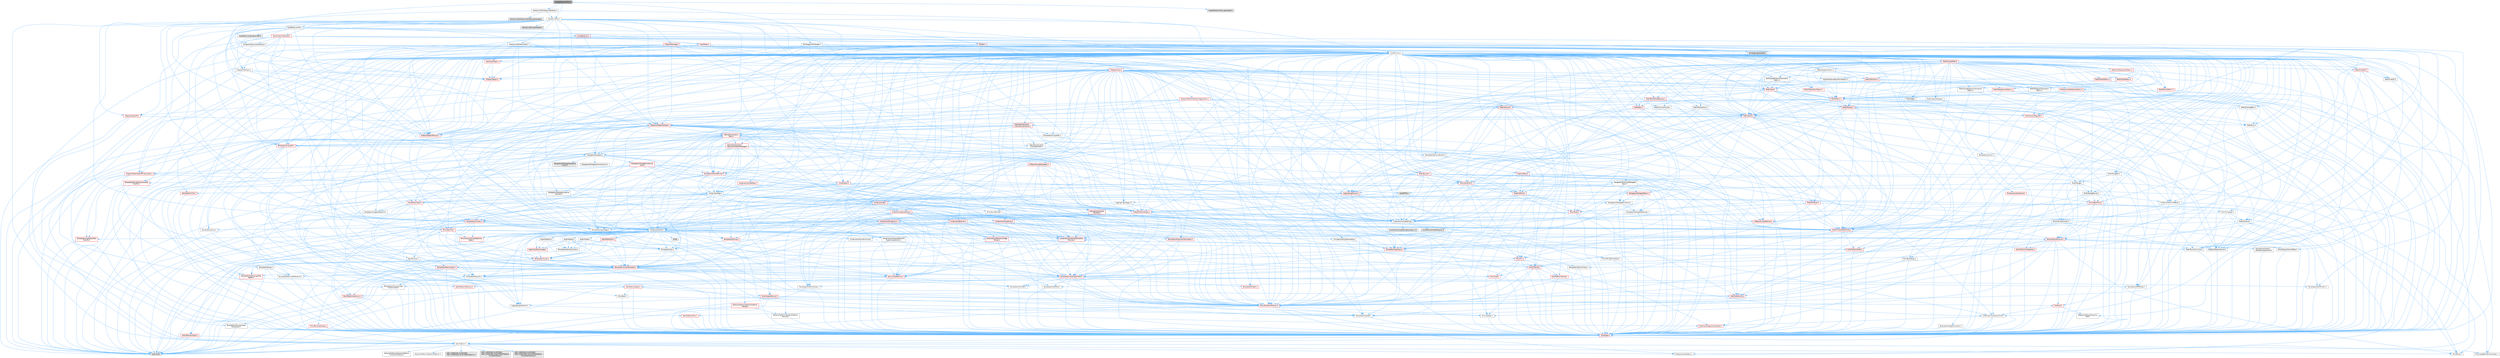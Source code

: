 digraph "SingleSelectionTool.h"
{
 // INTERACTIVE_SVG=YES
 // LATEX_PDF_SIZE
  bgcolor="transparent";
  edge [fontname=Helvetica,fontsize=10,labelfontname=Helvetica,labelfontsize=10];
  node [fontname=Helvetica,fontsize=10,shape=box,height=0.2,width=0.4];
  Node1 [id="Node000001",label="SingleSelectionTool.h",height=0.2,width=0.4,color="gray40", fillcolor="grey60", style="filled", fontcolor="black",tooltip=" "];
  Node1 -> Node2 [id="edge1_Node000001_Node000002",color="steelblue1",style="solid",tooltip=" "];
  Node2 [id="Node000002",label="InteractiveTool.h",height=0.2,width=0.4,color="grey40", fillcolor="white", style="filled",URL="$d5/d55/InteractiveTool_8h.html",tooltip=" "];
  Node2 -> Node3 [id="edge2_Node000002_Node000003",color="steelblue1",style="solid",tooltip=" "];
  Node3 [id="Node000003",label="Containers/Array.h",height=0.2,width=0.4,color="grey40", fillcolor="white", style="filled",URL="$df/dd0/Array_8h.html",tooltip=" "];
  Node3 -> Node4 [id="edge3_Node000003_Node000004",color="steelblue1",style="solid",tooltip=" "];
  Node4 [id="Node000004",label="CoreTypes.h",height=0.2,width=0.4,color="red", fillcolor="#FFF0F0", style="filled",URL="$dc/dec/CoreTypes_8h.html",tooltip=" "];
  Node4 -> Node5 [id="edge4_Node000004_Node000005",color="steelblue1",style="solid",tooltip=" "];
  Node5 [id="Node000005",label="HAL/Platform.h",height=0.2,width=0.4,color="grey40", fillcolor="white", style="filled",URL="$d9/dd0/Platform_8h.html",tooltip=" "];
  Node5 -> Node6 [id="edge5_Node000005_Node000006",color="steelblue1",style="solid",tooltip=" "];
  Node6 [id="Node000006",label="Misc/Build.h",height=0.2,width=0.4,color="grey40", fillcolor="white", style="filled",URL="$d3/dbb/Build_8h.html",tooltip=" "];
  Node5 -> Node7 [id="edge6_Node000005_Node000007",color="steelblue1",style="solid",tooltip=" "];
  Node7 [id="Node000007",label="Misc/LargeWorldCoordinates.h",height=0.2,width=0.4,color="grey40", fillcolor="white", style="filled",URL="$d2/dcb/LargeWorldCoordinates_8h.html",tooltip=" "];
  Node5 -> Node8 [id="edge7_Node000005_Node000008",color="steelblue1",style="solid",tooltip=" "];
  Node8 [id="Node000008",label="type_traits",height=0.2,width=0.4,color="grey60", fillcolor="#E0E0E0", style="filled",tooltip=" "];
  Node5 -> Node9 [id="edge8_Node000005_Node000009",color="steelblue1",style="solid",tooltip=" "];
  Node9 [id="Node000009",label="PreprocessorHelpers.h",height=0.2,width=0.4,color="grey40", fillcolor="white", style="filled",URL="$db/ddb/PreprocessorHelpers_8h.html",tooltip=" "];
  Node5 -> Node10 [id="edge9_Node000005_Node000010",color="steelblue1",style="solid",tooltip=" "];
  Node10 [id="Node000010",label="UBT_COMPILED_PLATFORM\l/UBT_COMPILED_PLATFORMPlatform\lCompilerPreSetup.h",height=0.2,width=0.4,color="grey60", fillcolor="#E0E0E0", style="filled",tooltip=" "];
  Node5 -> Node11 [id="edge10_Node000005_Node000011",color="steelblue1",style="solid",tooltip=" "];
  Node11 [id="Node000011",label="GenericPlatform/GenericPlatform\lCompilerPreSetup.h",height=0.2,width=0.4,color="grey40", fillcolor="white", style="filled",URL="$d9/dc8/GenericPlatformCompilerPreSetup_8h.html",tooltip=" "];
  Node5 -> Node12 [id="edge11_Node000005_Node000012",color="steelblue1",style="solid",tooltip=" "];
  Node12 [id="Node000012",label="GenericPlatform/GenericPlatform.h",height=0.2,width=0.4,color="grey40", fillcolor="white", style="filled",URL="$d6/d84/GenericPlatform_8h.html",tooltip=" "];
  Node5 -> Node13 [id="edge12_Node000005_Node000013",color="steelblue1",style="solid",tooltip=" "];
  Node13 [id="Node000013",label="UBT_COMPILED_PLATFORM\l/UBT_COMPILED_PLATFORMPlatform.h",height=0.2,width=0.4,color="grey60", fillcolor="#E0E0E0", style="filled",tooltip=" "];
  Node5 -> Node14 [id="edge13_Node000005_Node000014",color="steelblue1",style="solid",tooltip=" "];
  Node14 [id="Node000014",label="UBT_COMPILED_PLATFORM\l/UBT_COMPILED_PLATFORMPlatform\lCompilerSetup.h",height=0.2,width=0.4,color="grey60", fillcolor="#E0E0E0", style="filled",tooltip=" "];
  Node3 -> Node18 [id="edge14_Node000003_Node000018",color="steelblue1",style="solid",tooltip=" "];
  Node18 [id="Node000018",label="Misc/AssertionMacros.h",height=0.2,width=0.4,color="red", fillcolor="#FFF0F0", style="filled",URL="$d0/dfa/AssertionMacros_8h.html",tooltip=" "];
  Node18 -> Node4 [id="edge15_Node000018_Node000004",color="steelblue1",style="solid",tooltip=" "];
  Node18 -> Node5 [id="edge16_Node000018_Node000005",color="steelblue1",style="solid",tooltip=" "];
  Node18 -> Node19 [id="edge17_Node000018_Node000019",color="steelblue1",style="solid",tooltip=" "];
  Node19 [id="Node000019",label="HAL/PlatformMisc.h",height=0.2,width=0.4,color="red", fillcolor="#FFF0F0", style="filled",URL="$d0/df5/PlatformMisc_8h.html",tooltip=" "];
  Node19 -> Node4 [id="edge18_Node000019_Node000004",color="steelblue1",style="solid",tooltip=" "];
  Node18 -> Node9 [id="edge19_Node000018_Node000009",color="steelblue1",style="solid",tooltip=" "];
  Node18 -> Node55 [id="edge20_Node000018_Node000055",color="steelblue1",style="solid",tooltip=" "];
  Node55 [id="Node000055",label="Templates/EnableIf.h",height=0.2,width=0.4,color="grey40", fillcolor="white", style="filled",URL="$d7/d60/EnableIf_8h.html",tooltip=" "];
  Node55 -> Node4 [id="edge21_Node000055_Node000004",color="steelblue1",style="solid",tooltip=" "];
  Node18 -> Node61 [id="edge22_Node000018_Node000061",color="steelblue1",style="solid",tooltip=" "];
  Node61 [id="Node000061",label="Misc/VarArgs.h",height=0.2,width=0.4,color="grey40", fillcolor="white", style="filled",URL="$d5/d6f/VarArgs_8h.html",tooltip=" "];
  Node61 -> Node4 [id="edge23_Node000061_Node000004",color="steelblue1",style="solid",tooltip=" "];
  Node3 -> Node69 [id="edge24_Node000003_Node000069",color="steelblue1",style="solid",tooltip=" "];
  Node69 [id="Node000069",label="Misc/IntrusiveUnsetOptional\lState.h",height=0.2,width=0.4,color="red", fillcolor="#FFF0F0", style="filled",URL="$d2/d0a/IntrusiveUnsetOptionalState_8h.html",tooltip=" "];
  Node3 -> Node71 [id="edge25_Node000003_Node000071",color="steelblue1",style="solid",tooltip=" "];
  Node71 [id="Node000071",label="Misc/ReverseIterate.h",height=0.2,width=0.4,color="red", fillcolor="#FFF0F0", style="filled",URL="$db/de3/ReverseIterate_8h.html",tooltip=" "];
  Node71 -> Node5 [id="edge26_Node000071_Node000005",color="steelblue1",style="solid",tooltip=" "];
  Node3 -> Node73 [id="edge27_Node000003_Node000073",color="steelblue1",style="solid",tooltip=" "];
  Node73 [id="Node000073",label="HAL/UnrealMemory.h",height=0.2,width=0.4,color="red", fillcolor="#FFF0F0", style="filled",URL="$d9/d96/UnrealMemory_8h.html",tooltip=" "];
  Node73 -> Node4 [id="edge28_Node000073_Node000004",color="steelblue1",style="solid",tooltip=" "];
  Node73 -> Node77 [id="edge29_Node000073_Node000077",color="steelblue1",style="solid",tooltip=" "];
  Node77 [id="Node000077",label="HAL/MemoryBase.h",height=0.2,width=0.4,color="red", fillcolor="#FFF0F0", style="filled",URL="$d6/d9f/MemoryBase_8h.html",tooltip=" "];
  Node77 -> Node4 [id="edge30_Node000077_Node000004",color="steelblue1",style="solid",tooltip=" "];
  Node77 -> Node48 [id="edge31_Node000077_Node000048",color="steelblue1",style="solid",tooltip=" "];
  Node48 [id="Node000048",label="HAL/PlatformAtomics.h",height=0.2,width=0.4,color="red", fillcolor="#FFF0F0", style="filled",URL="$d3/d36/PlatformAtomics_8h.html",tooltip=" "];
  Node48 -> Node4 [id="edge32_Node000048_Node000004",color="steelblue1",style="solid",tooltip=" "];
  Node77 -> Node31 [id="edge33_Node000077_Node000031",color="steelblue1",style="solid",tooltip=" "];
  Node31 [id="Node000031",label="HAL/PlatformCrt.h",height=0.2,width=0.4,color="red", fillcolor="#FFF0F0", style="filled",URL="$d8/d75/PlatformCrt_8h.html",tooltip=" "];
  Node77 -> Node78 [id="edge34_Node000077_Node000078",color="steelblue1",style="solid",tooltip=" "];
  Node78 [id="Node000078",label="Misc/Exec.h",height=0.2,width=0.4,color="grey40", fillcolor="white", style="filled",URL="$de/ddb/Exec_8h.html",tooltip=" "];
  Node78 -> Node4 [id="edge35_Node000078_Node000004",color="steelblue1",style="solid",tooltip=" "];
  Node78 -> Node18 [id="edge36_Node000078_Node000018",color="steelblue1",style="solid",tooltip=" "];
  Node77 -> Node79 [id="edge37_Node000077_Node000079",color="steelblue1",style="solid",tooltip=" "];
  Node79 [id="Node000079",label="Misc/OutputDevice.h",height=0.2,width=0.4,color="red", fillcolor="#FFF0F0", style="filled",URL="$d7/d32/OutputDevice_8h.html",tooltip=" "];
  Node79 -> Node26 [id="edge38_Node000079_Node000026",color="steelblue1",style="solid",tooltip=" "];
  Node26 [id="Node000026",label="CoreFwd.h",height=0.2,width=0.4,color="red", fillcolor="#FFF0F0", style="filled",URL="$d1/d1e/CoreFwd_8h.html",tooltip=" "];
  Node26 -> Node4 [id="edge39_Node000026_Node000004",color="steelblue1",style="solid",tooltip=" "];
  Node26 -> Node27 [id="edge40_Node000026_Node000027",color="steelblue1",style="solid",tooltip=" "];
  Node27 [id="Node000027",label="Containers/ContainersFwd.h",height=0.2,width=0.4,color="grey40", fillcolor="white", style="filled",URL="$d4/d0a/ContainersFwd_8h.html",tooltip=" "];
  Node27 -> Node5 [id="edge41_Node000027_Node000005",color="steelblue1",style="solid",tooltip=" "];
  Node27 -> Node4 [id="edge42_Node000027_Node000004",color="steelblue1",style="solid",tooltip=" "];
  Node27 -> Node24 [id="edge43_Node000027_Node000024",color="steelblue1",style="solid",tooltip=" "];
  Node24 [id="Node000024",label="Traits/IsContiguousContainer.h",height=0.2,width=0.4,color="red", fillcolor="#FFF0F0", style="filled",URL="$d5/d3c/IsContiguousContainer_8h.html",tooltip=" "];
  Node24 -> Node4 [id="edge44_Node000024_Node000004",color="steelblue1",style="solid",tooltip=" "];
  Node26 -> Node29 [id="edge45_Node000026_Node000029",color="steelblue1",style="solid",tooltip=" "];
  Node29 [id="Node000029",label="UObject/UObjectHierarchy\lFwd.h",height=0.2,width=0.4,color="grey40", fillcolor="white", style="filled",URL="$d3/d13/UObjectHierarchyFwd_8h.html",tooltip=" "];
  Node79 -> Node4 [id="edge46_Node000079_Node000004",color="steelblue1",style="solid",tooltip=" "];
  Node79 -> Node80 [id="edge47_Node000079_Node000080",color="steelblue1",style="solid",tooltip=" "];
  Node80 [id="Node000080",label="Logging/LogVerbosity.h",height=0.2,width=0.4,color="grey40", fillcolor="white", style="filled",URL="$d2/d8f/LogVerbosity_8h.html",tooltip=" "];
  Node80 -> Node4 [id="edge48_Node000080_Node000004",color="steelblue1",style="solid",tooltip=" "];
  Node79 -> Node61 [id="edge49_Node000079_Node000061",color="steelblue1",style="solid",tooltip=" "];
  Node73 -> Node90 [id="edge50_Node000073_Node000090",color="steelblue1",style="solid",tooltip=" "];
  Node90 [id="Node000090",label="HAL/PlatformMemory.h",height=0.2,width=0.4,color="red", fillcolor="#FFF0F0", style="filled",URL="$de/d68/PlatformMemory_8h.html",tooltip=" "];
  Node90 -> Node4 [id="edge51_Node000090_Node000004",color="steelblue1",style="solid",tooltip=" "];
  Node73 -> Node93 [id="edge52_Node000073_Node000093",color="steelblue1",style="solid",tooltip=" "];
  Node93 [id="Node000093",label="Templates/IsPointer.h",height=0.2,width=0.4,color="grey40", fillcolor="white", style="filled",URL="$d7/d05/IsPointer_8h.html",tooltip=" "];
  Node93 -> Node4 [id="edge53_Node000093_Node000004",color="steelblue1",style="solid",tooltip=" "];
  Node3 -> Node94 [id="edge54_Node000003_Node000094",color="steelblue1",style="solid",tooltip=" "];
  Node94 [id="Node000094",label="Templates/UnrealTypeTraits.h",height=0.2,width=0.4,color="red", fillcolor="#FFF0F0", style="filled",URL="$d2/d2d/UnrealTypeTraits_8h.html",tooltip=" "];
  Node94 -> Node4 [id="edge55_Node000094_Node000004",color="steelblue1",style="solid",tooltip=" "];
  Node94 -> Node93 [id="edge56_Node000094_Node000093",color="steelblue1",style="solid",tooltip=" "];
  Node94 -> Node18 [id="edge57_Node000094_Node000018",color="steelblue1",style="solid",tooltip=" "];
  Node94 -> Node86 [id="edge58_Node000094_Node000086",color="steelblue1",style="solid",tooltip=" "];
  Node86 [id="Node000086",label="Templates/AndOrNot.h",height=0.2,width=0.4,color="grey40", fillcolor="white", style="filled",URL="$db/d0a/AndOrNot_8h.html",tooltip=" "];
  Node86 -> Node4 [id="edge59_Node000086_Node000004",color="steelblue1",style="solid",tooltip=" "];
  Node94 -> Node55 [id="edge60_Node000094_Node000055",color="steelblue1",style="solid",tooltip=" "];
  Node94 -> Node95 [id="edge61_Node000094_Node000095",color="steelblue1",style="solid",tooltip=" "];
  Node95 [id="Node000095",label="Templates/IsArithmetic.h",height=0.2,width=0.4,color="grey40", fillcolor="white", style="filled",URL="$d2/d5d/IsArithmetic_8h.html",tooltip=" "];
  Node95 -> Node4 [id="edge62_Node000095_Node000004",color="steelblue1",style="solid",tooltip=" "];
  Node94 -> Node96 [id="edge63_Node000094_Node000096",color="steelblue1",style="solid",tooltip=" "];
  Node96 [id="Node000096",label="Templates/Models.h",height=0.2,width=0.4,color="red", fillcolor="#FFF0F0", style="filled",URL="$d3/d0c/Models_8h.html",tooltip=" "];
  Node94 -> Node97 [id="edge64_Node000094_Node000097",color="steelblue1",style="solid",tooltip=" "];
  Node97 [id="Node000097",label="Templates/IsPODType.h",height=0.2,width=0.4,color="grey40", fillcolor="white", style="filled",URL="$d7/db1/IsPODType_8h.html",tooltip=" "];
  Node97 -> Node4 [id="edge65_Node000097_Node000004",color="steelblue1",style="solid",tooltip=" "];
  Node94 -> Node98 [id="edge66_Node000094_Node000098",color="steelblue1",style="solid",tooltip=" "];
  Node98 [id="Node000098",label="Templates/IsUECoreType.h",height=0.2,width=0.4,color="grey40", fillcolor="white", style="filled",URL="$d1/db8/IsUECoreType_8h.html",tooltip=" "];
  Node98 -> Node4 [id="edge67_Node000098_Node000004",color="steelblue1",style="solid",tooltip=" "];
  Node98 -> Node8 [id="edge68_Node000098_Node000008",color="steelblue1",style="solid",tooltip=" "];
  Node94 -> Node87 [id="edge69_Node000094_Node000087",color="steelblue1",style="solid",tooltip=" "];
  Node87 [id="Node000087",label="Templates/IsTriviallyCopy\lConstructible.h",height=0.2,width=0.4,color="grey40", fillcolor="white", style="filled",URL="$d3/d78/IsTriviallyCopyConstructible_8h.html",tooltip=" "];
  Node87 -> Node4 [id="edge70_Node000087_Node000004",color="steelblue1",style="solid",tooltip=" "];
  Node87 -> Node8 [id="edge71_Node000087_Node000008",color="steelblue1",style="solid",tooltip=" "];
  Node3 -> Node99 [id="edge72_Node000003_Node000099",color="steelblue1",style="solid",tooltip=" "];
  Node99 [id="Node000099",label="Templates/UnrealTemplate.h",height=0.2,width=0.4,color="red", fillcolor="#FFF0F0", style="filled",URL="$d4/d24/UnrealTemplate_8h.html",tooltip=" "];
  Node99 -> Node4 [id="edge73_Node000099_Node000004",color="steelblue1",style="solid",tooltip=" "];
  Node99 -> Node93 [id="edge74_Node000099_Node000093",color="steelblue1",style="solid",tooltip=" "];
  Node99 -> Node73 [id="edge75_Node000099_Node000073",color="steelblue1",style="solid",tooltip=" "];
  Node99 -> Node94 [id="edge76_Node000099_Node000094",color="steelblue1",style="solid",tooltip=" "];
  Node99 -> Node102 [id="edge77_Node000099_Node000102",color="steelblue1",style="solid",tooltip=" "];
  Node102 [id="Node000102",label="Templates/RemoveReference.h",height=0.2,width=0.4,color="grey40", fillcolor="white", style="filled",URL="$da/dbe/RemoveReference_8h.html",tooltip=" "];
  Node102 -> Node4 [id="edge78_Node000102_Node000004",color="steelblue1",style="solid",tooltip=" "];
  Node99 -> Node63 [id="edge79_Node000099_Node000063",color="steelblue1",style="solid",tooltip=" "];
  Node63 [id="Node000063",label="Templates/Requires.h",height=0.2,width=0.4,color="grey40", fillcolor="white", style="filled",URL="$dc/d96/Requires_8h.html",tooltip=" "];
  Node63 -> Node55 [id="edge80_Node000063_Node000055",color="steelblue1",style="solid",tooltip=" "];
  Node63 -> Node8 [id="edge81_Node000063_Node000008",color="steelblue1",style="solid",tooltip=" "];
  Node99 -> Node103 [id="edge82_Node000099_Node000103",color="steelblue1",style="solid",tooltip=" "];
  Node103 [id="Node000103",label="Templates/TypeCompatible\lBytes.h",height=0.2,width=0.4,color="red", fillcolor="#FFF0F0", style="filled",URL="$df/d0a/TypeCompatibleBytes_8h.html",tooltip=" "];
  Node103 -> Node4 [id="edge83_Node000103_Node000004",color="steelblue1",style="solid",tooltip=" "];
  Node103 -> Node8 [id="edge84_Node000103_Node000008",color="steelblue1",style="solid",tooltip=" "];
  Node99 -> Node24 [id="edge85_Node000099_Node000024",color="steelblue1",style="solid",tooltip=" "];
  Node99 -> Node8 [id="edge86_Node000099_Node000008",color="steelblue1",style="solid",tooltip=" "];
  Node3 -> Node105 [id="edge87_Node000003_Node000105",color="steelblue1",style="solid",tooltip=" "];
  Node105 [id="Node000105",label="Containers/AllowShrinking.h",height=0.2,width=0.4,color="grey40", fillcolor="white", style="filled",URL="$d7/d1a/AllowShrinking_8h.html",tooltip=" "];
  Node105 -> Node4 [id="edge88_Node000105_Node000004",color="steelblue1",style="solid",tooltip=" "];
  Node3 -> Node106 [id="edge89_Node000003_Node000106",color="steelblue1",style="solid",tooltip=" "];
  Node106 [id="Node000106",label="Containers/ContainerAllocation\lPolicies.h",height=0.2,width=0.4,color="red", fillcolor="#FFF0F0", style="filled",URL="$d7/dff/ContainerAllocationPolicies_8h.html",tooltip=" "];
  Node106 -> Node4 [id="edge90_Node000106_Node000004",color="steelblue1",style="solid",tooltip=" "];
  Node106 -> Node106 [id="edge91_Node000106_Node000106",color="steelblue1",style="solid",tooltip=" "];
  Node106 -> Node108 [id="edge92_Node000106_Node000108",color="steelblue1",style="solid",tooltip=" "];
  Node108 [id="Node000108",label="HAL/PlatformMath.h",height=0.2,width=0.4,color="red", fillcolor="#FFF0F0", style="filled",URL="$dc/d53/PlatformMath_8h.html",tooltip=" "];
  Node108 -> Node4 [id="edge93_Node000108_Node000004",color="steelblue1",style="solid",tooltip=" "];
  Node106 -> Node73 [id="edge94_Node000106_Node000073",color="steelblue1",style="solid",tooltip=" "];
  Node106 -> Node41 [id="edge95_Node000106_Node000041",color="steelblue1",style="solid",tooltip=" "];
  Node41 [id="Node000041",label="Math/NumericLimits.h",height=0.2,width=0.4,color="grey40", fillcolor="white", style="filled",URL="$df/d1b/NumericLimits_8h.html",tooltip=" "];
  Node41 -> Node4 [id="edge96_Node000041_Node000004",color="steelblue1",style="solid",tooltip=" "];
  Node106 -> Node18 [id="edge97_Node000106_Node000018",color="steelblue1",style="solid",tooltip=" "];
  Node106 -> Node117 [id="edge98_Node000106_Node000117",color="steelblue1",style="solid",tooltip=" "];
  Node117 [id="Node000117",label="Templates/MemoryOps.h",height=0.2,width=0.4,color="red", fillcolor="#FFF0F0", style="filled",URL="$db/dea/MemoryOps_8h.html",tooltip=" "];
  Node117 -> Node4 [id="edge99_Node000117_Node000004",color="steelblue1",style="solid",tooltip=" "];
  Node117 -> Node73 [id="edge100_Node000117_Node000073",color="steelblue1",style="solid",tooltip=" "];
  Node117 -> Node88 [id="edge101_Node000117_Node000088",color="steelblue1",style="solid",tooltip=" "];
  Node88 [id="Node000088",label="Templates/IsTriviallyCopy\lAssignable.h",height=0.2,width=0.4,color="grey40", fillcolor="white", style="filled",URL="$d2/df2/IsTriviallyCopyAssignable_8h.html",tooltip=" "];
  Node88 -> Node4 [id="edge102_Node000088_Node000004",color="steelblue1",style="solid",tooltip=" "];
  Node88 -> Node8 [id="edge103_Node000088_Node000008",color="steelblue1",style="solid",tooltip=" "];
  Node117 -> Node87 [id="edge104_Node000117_Node000087",color="steelblue1",style="solid",tooltip=" "];
  Node117 -> Node63 [id="edge105_Node000117_Node000063",color="steelblue1",style="solid",tooltip=" "];
  Node117 -> Node94 [id="edge106_Node000117_Node000094",color="steelblue1",style="solid",tooltip=" "];
  Node117 -> Node8 [id="edge107_Node000117_Node000008",color="steelblue1",style="solid",tooltip=" "];
  Node106 -> Node103 [id="edge108_Node000106_Node000103",color="steelblue1",style="solid",tooltip=" "];
  Node106 -> Node8 [id="edge109_Node000106_Node000008",color="steelblue1",style="solid",tooltip=" "];
  Node3 -> Node118 [id="edge110_Node000003_Node000118",color="steelblue1",style="solid",tooltip=" "];
  Node118 [id="Node000118",label="Containers/ContainerElement\lTypeCompatibility.h",height=0.2,width=0.4,color="grey40", fillcolor="white", style="filled",URL="$df/ddf/ContainerElementTypeCompatibility_8h.html",tooltip=" "];
  Node118 -> Node4 [id="edge111_Node000118_Node000004",color="steelblue1",style="solid",tooltip=" "];
  Node118 -> Node94 [id="edge112_Node000118_Node000094",color="steelblue1",style="solid",tooltip=" "];
  Node3 -> Node119 [id="edge113_Node000003_Node000119",color="steelblue1",style="solid",tooltip=" "];
  Node119 [id="Node000119",label="Serialization/Archive.h",height=0.2,width=0.4,color="red", fillcolor="#FFF0F0", style="filled",URL="$d7/d3b/Archive_8h.html",tooltip=" "];
  Node119 -> Node26 [id="edge114_Node000119_Node000026",color="steelblue1",style="solid",tooltip=" "];
  Node119 -> Node4 [id="edge115_Node000119_Node000004",color="steelblue1",style="solid",tooltip=" "];
  Node119 -> Node120 [id="edge116_Node000119_Node000120",color="steelblue1",style="solid",tooltip=" "];
  Node120 [id="Node000120",label="HAL/PlatformProperties.h",height=0.2,width=0.4,color="red", fillcolor="#FFF0F0", style="filled",URL="$d9/db0/PlatformProperties_8h.html",tooltip=" "];
  Node120 -> Node4 [id="edge117_Node000120_Node000004",color="steelblue1",style="solid",tooltip=" "];
  Node119 -> Node123 [id="edge118_Node000119_Node000123",color="steelblue1",style="solid",tooltip=" "];
  Node123 [id="Node000123",label="Internationalization\l/TextNamespaceFwd.h",height=0.2,width=0.4,color="grey40", fillcolor="white", style="filled",URL="$d8/d97/TextNamespaceFwd_8h.html",tooltip=" "];
  Node123 -> Node4 [id="edge119_Node000123_Node000004",color="steelblue1",style="solid",tooltip=" "];
  Node119 -> Node18 [id="edge120_Node000119_Node000018",color="steelblue1",style="solid",tooltip=" "];
  Node119 -> Node6 [id="edge121_Node000119_Node000006",color="steelblue1",style="solid",tooltip=" "];
  Node119 -> Node124 [id="edge122_Node000119_Node000124",color="steelblue1",style="solid",tooltip=" "];
  Node124 [id="Node000124",label="Misc/EngineVersionBase.h",height=0.2,width=0.4,color="grey40", fillcolor="white", style="filled",URL="$d5/d2b/EngineVersionBase_8h.html",tooltip=" "];
  Node124 -> Node4 [id="edge123_Node000124_Node000004",color="steelblue1",style="solid",tooltip=" "];
  Node119 -> Node61 [id="edge124_Node000119_Node000061",color="steelblue1",style="solid",tooltip=" "];
  Node119 -> Node55 [id="edge125_Node000119_Node000055",color="steelblue1",style="solid",tooltip=" "];
  Node119 -> Node127 [id="edge126_Node000119_Node000127",color="steelblue1",style="solid",tooltip=" "];
  Node127 [id="Node000127",label="Templates/IsEnumClass.h",height=0.2,width=0.4,color="grey40", fillcolor="white", style="filled",URL="$d7/d15/IsEnumClass_8h.html",tooltip=" "];
  Node127 -> Node4 [id="edge127_Node000127_Node000004",color="steelblue1",style="solid",tooltip=" "];
  Node127 -> Node86 [id="edge128_Node000127_Node000086",color="steelblue1",style="solid",tooltip=" "];
  Node119 -> Node99 [id="edge129_Node000119_Node000099",color="steelblue1",style="solid",tooltip=" "];
  Node119 -> Node128 [id="edge130_Node000119_Node000128",color="steelblue1",style="solid",tooltip=" "];
  Node128 [id="Node000128",label="UObject/ObjectVersion.h",height=0.2,width=0.4,color="grey40", fillcolor="white", style="filled",URL="$da/d63/ObjectVersion_8h.html",tooltip=" "];
  Node128 -> Node4 [id="edge131_Node000128_Node000004",color="steelblue1",style="solid",tooltip=" "];
  Node3 -> Node129 [id="edge132_Node000003_Node000129",color="steelblue1",style="solid",tooltip=" "];
  Node129 [id="Node000129",label="Serialization/MemoryImage\lWriter.h",height=0.2,width=0.4,color="red", fillcolor="#FFF0F0", style="filled",URL="$d0/d08/MemoryImageWriter_8h.html",tooltip=" "];
  Node129 -> Node4 [id="edge133_Node000129_Node000004",color="steelblue1",style="solid",tooltip=" "];
  Node3 -> Node143 [id="edge134_Node000003_Node000143",color="steelblue1",style="solid",tooltip=" "];
  Node143 [id="Node000143",label="Algo/Heapify.h",height=0.2,width=0.4,color="grey40", fillcolor="white", style="filled",URL="$d0/d2a/Heapify_8h.html",tooltip=" "];
  Node143 -> Node144 [id="edge135_Node000143_Node000144",color="steelblue1",style="solid",tooltip=" "];
  Node144 [id="Node000144",label="Algo/Impl/BinaryHeap.h",height=0.2,width=0.4,color="red", fillcolor="#FFF0F0", style="filled",URL="$d7/da3/Algo_2Impl_2BinaryHeap_8h.html",tooltip=" "];
  Node144 -> Node145 [id="edge136_Node000144_Node000145",color="steelblue1",style="solid",tooltip=" "];
  Node145 [id="Node000145",label="Templates/Invoke.h",height=0.2,width=0.4,color="red", fillcolor="#FFF0F0", style="filled",URL="$d7/deb/Invoke_8h.html",tooltip=" "];
  Node145 -> Node4 [id="edge137_Node000145_Node000004",color="steelblue1",style="solid",tooltip=" "];
  Node145 -> Node99 [id="edge138_Node000145_Node000099",color="steelblue1",style="solid",tooltip=" "];
  Node145 -> Node8 [id="edge139_Node000145_Node000008",color="steelblue1",style="solid",tooltip=" "];
  Node144 -> Node8 [id="edge140_Node000144_Node000008",color="steelblue1",style="solid",tooltip=" "];
  Node143 -> Node149 [id="edge141_Node000143_Node000149",color="steelblue1",style="solid",tooltip=" "];
  Node149 [id="Node000149",label="Templates/IdentityFunctor.h",height=0.2,width=0.4,color="grey40", fillcolor="white", style="filled",URL="$d7/d2e/IdentityFunctor_8h.html",tooltip=" "];
  Node149 -> Node5 [id="edge142_Node000149_Node000005",color="steelblue1",style="solid",tooltip=" "];
  Node143 -> Node145 [id="edge143_Node000143_Node000145",color="steelblue1",style="solid",tooltip=" "];
  Node143 -> Node150 [id="edge144_Node000143_Node000150",color="steelblue1",style="solid",tooltip=" "];
  Node150 [id="Node000150",label="Templates/Less.h",height=0.2,width=0.4,color="grey40", fillcolor="white", style="filled",URL="$de/dc8/Less_8h.html",tooltip=" "];
  Node150 -> Node4 [id="edge145_Node000150_Node000004",color="steelblue1",style="solid",tooltip=" "];
  Node150 -> Node99 [id="edge146_Node000150_Node000099",color="steelblue1",style="solid",tooltip=" "];
  Node143 -> Node99 [id="edge147_Node000143_Node000099",color="steelblue1",style="solid",tooltip=" "];
  Node3 -> Node151 [id="edge148_Node000003_Node000151",color="steelblue1",style="solid",tooltip=" "];
  Node151 [id="Node000151",label="Algo/HeapSort.h",height=0.2,width=0.4,color="grey40", fillcolor="white", style="filled",URL="$d3/d92/HeapSort_8h.html",tooltip=" "];
  Node151 -> Node144 [id="edge149_Node000151_Node000144",color="steelblue1",style="solid",tooltip=" "];
  Node151 -> Node149 [id="edge150_Node000151_Node000149",color="steelblue1",style="solid",tooltip=" "];
  Node151 -> Node150 [id="edge151_Node000151_Node000150",color="steelblue1",style="solid",tooltip=" "];
  Node151 -> Node99 [id="edge152_Node000151_Node000099",color="steelblue1",style="solid",tooltip=" "];
  Node3 -> Node152 [id="edge153_Node000003_Node000152",color="steelblue1",style="solid",tooltip=" "];
  Node152 [id="Node000152",label="Algo/IsHeap.h",height=0.2,width=0.4,color="grey40", fillcolor="white", style="filled",URL="$de/d32/IsHeap_8h.html",tooltip=" "];
  Node152 -> Node144 [id="edge154_Node000152_Node000144",color="steelblue1",style="solid",tooltip=" "];
  Node152 -> Node149 [id="edge155_Node000152_Node000149",color="steelblue1",style="solid",tooltip=" "];
  Node152 -> Node145 [id="edge156_Node000152_Node000145",color="steelblue1",style="solid",tooltip=" "];
  Node152 -> Node150 [id="edge157_Node000152_Node000150",color="steelblue1",style="solid",tooltip=" "];
  Node152 -> Node99 [id="edge158_Node000152_Node000099",color="steelblue1",style="solid",tooltip=" "];
  Node3 -> Node144 [id="edge159_Node000003_Node000144",color="steelblue1",style="solid",tooltip=" "];
  Node3 -> Node153 [id="edge160_Node000003_Node000153",color="steelblue1",style="solid",tooltip=" "];
  Node153 [id="Node000153",label="Algo/StableSort.h",height=0.2,width=0.4,color="red", fillcolor="#FFF0F0", style="filled",URL="$d7/d3c/StableSort_8h.html",tooltip=" "];
  Node153 -> Node149 [id="edge161_Node000153_Node000149",color="steelblue1",style="solid",tooltip=" "];
  Node153 -> Node145 [id="edge162_Node000153_Node000145",color="steelblue1",style="solid",tooltip=" "];
  Node153 -> Node150 [id="edge163_Node000153_Node000150",color="steelblue1",style="solid",tooltip=" "];
  Node153 -> Node99 [id="edge164_Node000153_Node000099",color="steelblue1",style="solid",tooltip=" "];
  Node3 -> Node156 [id="edge165_Node000003_Node000156",color="steelblue1",style="solid",tooltip=" "];
  Node156 [id="Node000156",label="Concepts/GetTypeHashable.h",height=0.2,width=0.4,color="grey40", fillcolor="white", style="filled",URL="$d3/da2/GetTypeHashable_8h.html",tooltip=" "];
  Node156 -> Node4 [id="edge166_Node000156_Node000004",color="steelblue1",style="solid",tooltip=" "];
  Node156 -> Node134 [id="edge167_Node000156_Node000134",color="steelblue1",style="solid",tooltip=" "];
  Node134 [id="Node000134",label="Templates/TypeHash.h",height=0.2,width=0.4,color="red", fillcolor="#FFF0F0", style="filled",URL="$d1/d62/TypeHash_8h.html",tooltip=" "];
  Node134 -> Node4 [id="edge168_Node000134_Node000004",color="steelblue1",style="solid",tooltip=" "];
  Node134 -> Node63 [id="edge169_Node000134_Node000063",color="steelblue1",style="solid",tooltip=" "];
  Node134 -> Node135 [id="edge170_Node000134_Node000135",color="steelblue1",style="solid",tooltip=" "];
  Node135 [id="Node000135",label="Misc/Crc.h",height=0.2,width=0.4,color="red", fillcolor="#FFF0F0", style="filled",URL="$d4/dd2/Crc_8h.html",tooltip=" "];
  Node135 -> Node4 [id="edge171_Node000135_Node000004",color="steelblue1",style="solid",tooltip=" "];
  Node135 -> Node75 [id="edge172_Node000135_Node000075",color="steelblue1",style="solid",tooltip=" "];
  Node75 [id="Node000075",label="HAL/PlatformString.h",height=0.2,width=0.4,color="red", fillcolor="#FFF0F0", style="filled",URL="$db/db5/PlatformString_8h.html",tooltip=" "];
  Node75 -> Node4 [id="edge173_Node000075_Node000004",color="steelblue1",style="solid",tooltip=" "];
  Node135 -> Node18 [id="edge174_Node000135_Node000018",color="steelblue1",style="solid",tooltip=" "];
  Node135 -> Node136 [id="edge175_Node000135_Node000136",color="steelblue1",style="solid",tooltip=" "];
  Node136 [id="Node000136",label="Misc/CString.h",height=0.2,width=0.4,color="red", fillcolor="#FFF0F0", style="filled",URL="$d2/d49/CString_8h.html",tooltip=" "];
  Node136 -> Node4 [id="edge176_Node000136_Node000004",color="steelblue1",style="solid",tooltip=" "];
  Node136 -> Node31 [id="edge177_Node000136_Node000031",color="steelblue1",style="solid",tooltip=" "];
  Node136 -> Node75 [id="edge178_Node000136_Node000075",color="steelblue1",style="solid",tooltip=" "];
  Node136 -> Node18 [id="edge179_Node000136_Node000018",color="steelblue1",style="solid",tooltip=" "];
  Node136 -> Node137 [id="edge180_Node000136_Node000137",color="steelblue1",style="solid",tooltip=" "];
  Node137 [id="Node000137",label="Misc/Char.h",height=0.2,width=0.4,color="red", fillcolor="#FFF0F0", style="filled",URL="$d0/d58/Char_8h.html",tooltip=" "];
  Node137 -> Node4 [id="edge181_Node000137_Node000004",color="steelblue1",style="solid",tooltip=" "];
  Node137 -> Node8 [id="edge182_Node000137_Node000008",color="steelblue1",style="solid",tooltip=" "];
  Node136 -> Node61 [id="edge183_Node000136_Node000061",color="steelblue1",style="solid",tooltip=" "];
  Node135 -> Node137 [id="edge184_Node000135_Node000137",color="steelblue1",style="solid",tooltip=" "];
  Node135 -> Node94 [id="edge185_Node000135_Node000094",color="steelblue1",style="solid",tooltip=" "];
  Node134 -> Node8 [id="edge186_Node000134_Node000008",color="steelblue1",style="solid",tooltip=" "];
  Node3 -> Node149 [id="edge187_Node000003_Node000149",color="steelblue1",style="solid",tooltip=" "];
  Node3 -> Node145 [id="edge188_Node000003_Node000145",color="steelblue1",style="solid",tooltip=" "];
  Node3 -> Node150 [id="edge189_Node000003_Node000150",color="steelblue1",style="solid",tooltip=" "];
  Node3 -> Node157 [id="edge190_Node000003_Node000157",color="steelblue1",style="solid",tooltip=" "];
  Node157 [id="Node000157",label="Templates/LosesQualifiers\lFromTo.h",height=0.2,width=0.4,color="red", fillcolor="#FFF0F0", style="filled",URL="$d2/db3/LosesQualifiersFromTo_8h.html",tooltip=" "];
  Node157 -> Node8 [id="edge191_Node000157_Node000008",color="steelblue1",style="solid",tooltip=" "];
  Node3 -> Node63 [id="edge192_Node000003_Node000063",color="steelblue1",style="solid",tooltip=" "];
  Node3 -> Node158 [id="edge193_Node000003_Node000158",color="steelblue1",style="solid",tooltip=" "];
  Node158 [id="Node000158",label="Templates/Sorting.h",height=0.2,width=0.4,color="red", fillcolor="#FFF0F0", style="filled",URL="$d3/d9e/Sorting_8h.html",tooltip=" "];
  Node158 -> Node4 [id="edge194_Node000158_Node000004",color="steelblue1",style="solid",tooltip=" "];
  Node158 -> Node108 [id="edge195_Node000158_Node000108",color="steelblue1",style="solid",tooltip=" "];
  Node158 -> Node150 [id="edge196_Node000158_Node000150",color="steelblue1",style="solid",tooltip=" "];
  Node3 -> Node162 [id="edge197_Node000003_Node000162",color="steelblue1",style="solid",tooltip=" "];
  Node162 [id="Node000162",label="Templates/AlignmentTemplates.h",height=0.2,width=0.4,color="red", fillcolor="#FFF0F0", style="filled",URL="$dd/d32/AlignmentTemplates_8h.html",tooltip=" "];
  Node162 -> Node4 [id="edge198_Node000162_Node000004",color="steelblue1",style="solid",tooltip=" "];
  Node162 -> Node93 [id="edge199_Node000162_Node000093",color="steelblue1",style="solid",tooltip=" "];
  Node3 -> Node22 [id="edge200_Node000003_Node000022",color="steelblue1",style="solid",tooltip=" "];
  Node22 [id="Node000022",label="Traits/ElementType.h",height=0.2,width=0.4,color="red", fillcolor="#FFF0F0", style="filled",URL="$d5/d4f/ElementType_8h.html",tooltip=" "];
  Node22 -> Node5 [id="edge201_Node000022_Node000005",color="steelblue1",style="solid",tooltip=" "];
  Node22 -> Node8 [id="edge202_Node000022_Node000008",color="steelblue1",style="solid",tooltip=" "];
  Node3 -> Node114 [id="edge203_Node000003_Node000114",color="steelblue1",style="solid",tooltip=" "];
  Node114 [id="Node000114",label="limits",height=0.2,width=0.4,color="grey60", fillcolor="#E0E0E0", style="filled",tooltip=" "];
  Node3 -> Node8 [id="edge204_Node000003_Node000008",color="steelblue1",style="solid",tooltip=" "];
  Node2 -> Node163 [id="edge205_Node000002_Node000163",color="steelblue1",style="solid",tooltip=" "];
  Node163 [id="Node000163",label="Containers/Map.h",height=0.2,width=0.4,color="grey40", fillcolor="white", style="filled",URL="$df/d79/Map_8h.html",tooltip=" "];
  Node163 -> Node4 [id="edge206_Node000163_Node000004",color="steelblue1",style="solid",tooltip=" "];
  Node163 -> Node164 [id="edge207_Node000163_Node000164",color="steelblue1",style="solid",tooltip=" "];
  Node164 [id="Node000164",label="Algo/Reverse.h",height=0.2,width=0.4,color="grey40", fillcolor="white", style="filled",URL="$d5/d93/Reverse_8h.html",tooltip=" "];
  Node164 -> Node4 [id="edge208_Node000164_Node000004",color="steelblue1",style="solid",tooltip=" "];
  Node164 -> Node99 [id="edge209_Node000164_Node000099",color="steelblue1",style="solid",tooltip=" "];
  Node163 -> Node118 [id="edge210_Node000163_Node000118",color="steelblue1",style="solid",tooltip=" "];
  Node163 -> Node165 [id="edge211_Node000163_Node000165",color="steelblue1",style="solid",tooltip=" "];
  Node165 [id="Node000165",label="Containers/Set.h",height=0.2,width=0.4,color="red", fillcolor="#FFF0F0", style="filled",URL="$d4/d45/Set_8h.html",tooltip=" "];
  Node165 -> Node106 [id="edge212_Node000165_Node000106",color="steelblue1",style="solid",tooltip=" "];
  Node165 -> Node118 [id="edge213_Node000165_Node000118",color="steelblue1",style="solid",tooltip=" "];
  Node165 -> Node167 [id="edge214_Node000165_Node000167",color="steelblue1",style="solid",tooltip=" "];
  Node167 [id="Node000167",label="Containers/SparseArray.h",height=0.2,width=0.4,color="red", fillcolor="#FFF0F0", style="filled",URL="$d5/dbf/SparseArray_8h.html",tooltip=" "];
  Node167 -> Node4 [id="edge215_Node000167_Node000004",color="steelblue1",style="solid",tooltip=" "];
  Node167 -> Node18 [id="edge216_Node000167_Node000018",color="steelblue1",style="solid",tooltip=" "];
  Node167 -> Node73 [id="edge217_Node000167_Node000073",color="steelblue1",style="solid",tooltip=" "];
  Node167 -> Node94 [id="edge218_Node000167_Node000094",color="steelblue1",style="solid",tooltip=" "];
  Node167 -> Node99 [id="edge219_Node000167_Node000099",color="steelblue1",style="solid",tooltip=" "];
  Node167 -> Node106 [id="edge220_Node000167_Node000106",color="steelblue1",style="solid",tooltip=" "];
  Node167 -> Node150 [id="edge221_Node000167_Node000150",color="steelblue1",style="solid",tooltip=" "];
  Node167 -> Node3 [id="edge222_Node000167_Node000003",color="steelblue1",style="solid",tooltip=" "];
  Node167 -> Node161 [id="edge223_Node000167_Node000161",color="steelblue1",style="solid",tooltip=" "];
  Node161 [id="Node000161",label="Math/UnrealMathUtility.h",height=0.2,width=0.4,color="red", fillcolor="#FFF0F0", style="filled",URL="$db/db8/UnrealMathUtility_8h.html",tooltip=" "];
  Node161 -> Node4 [id="edge224_Node000161_Node000004",color="steelblue1",style="solid",tooltip=" "];
  Node161 -> Node18 [id="edge225_Node000161_Node000018",color="steelblue1",style="solid",tooltip=" "];
  Node161 -> Node108 [id="edge226_Node000161_Node000108",color="steelblue1",style="solid",tooltip=" "];
  Node161 -> Node63 [id="edge227_Node000161_Node000063",color="steelblue1",style="solid",tooltip=" "];
  Node167 -> Node168 [id="edge228_Node000167_Node000168",color="steelblue1",style="solid",tooltip=" "];
  Node168 [id="Node000168",label="Containers/ScriptArray.h",height=0.2,width=0.4,color="red", fillcolor="#FFF0F0", style="filled",URL="$dc/daf/ScriptArray_8h.html",tooltip=" "];
  Node168 -> Node4 [id="edge229_Node000168_Node000004",color="steelblue1",style="solid",tooltip=" "];
  Node168 -> Node18 [id="edge230_Node000168_Node000018",color="steelblue1",style="solid",tooltip=" "];
  Node168 -> Node73 [id="edge231_Node000168_Node000073",color="steelblue1",style="solid",tooltip=" "];
  Node168 -> Node105 [id="edge232_Node000168_Node000105",color="steelblue1",style="solid",tooltip=" "];
  Node168 -> Node106 [id="edge233_Node000168_Node000106",color="steelblue1",style="solid",tooltip=" "];
  Node168 -> Node3 [id="edge234_Node000168_Node000003",color="steelblue1",style="solid",tooltip=" "];
  Node167 -> Node169 [id="edge235_Node000167_Node000169",color="steelblue1",style="solid",tooltip=" "];
  Node169 [id="Node000169",label="Containers/BitArray.h",height=0.2,width=0.4,color="red", fillcolor="#FFF0F0", style="filled",URL="$d1/de4/BitArray_8h.html",tooltip=" "];
  Node169 -> Node106 [id="edge236_Node000169_Node000106",color="steelblue1",style="solid",tooltip=" "];
  Node169 -> Node4 [id="edge237_Node000169_Node000004",color="steelblue1",style="solid",tooltip=" "];
  Node169 -> Node48 [id="edge238_Node000169_Node000048",color="steelblue1",style="solid",tooltip=" "];
  Node169 -> Node73 [id="edge239_Node000169_Node000073",color="steelblue1",style="solid",tooltip=" "];
  Node169 -> Node161 [id="edge240_Node000169_Node000161",color="steelblue1",style="solid",tooltip=" "];
  Node169 -> Node18 [id="edge241_Node000169_Node000018",color="steelblue1",style="solid",tooltip=" "];
  Node169 -> Node43 [id="edge242_Node000169_Node000043",color="steelblue1",style="solid",tooltip=" "];
  Node43 [id="Node000043",label="Misc/EnumClassFlags.h",height=0.2,width=0.4,color="grey40", fillcolor="white", style="filled",URL="$d8/de7/EnumClassFlags_8h.html",tooltip=" "];
  Node169 -> Node119 [id="edge243_Node000169_Node000119",color="steelblue1",style="solid",tooltip=" "];
  Node169 -> Node129 [id="edge244_Node000169_Node000129",color="steelblue1",style="solid",tooltip=" "];
  Node169 -> Node55 [id="edge245_Node000169_Node000055",color="steelblue1",style="solid",tooltip=" "];
  Node169 -> Node145 [id="edge246_Node000169_Node000145",color="steelblue1",style="solid",tooltip=" "];
  Node169 -> Node99 [id="edge247_Node000169_Node000099",color="steelblue1",style="solid",tooltip=" "];
  Node169 -> Node94 [id="edge248_Node000169_Node000094",color="steelblue1",style="solid",tooltip=" "];
  Node167 -> Node129 [id="edge249_Node000167_Node000129",color="steelblue1",style="solid",tooltip=" "];
  Node167 -> Node186 [id="edge250_Node000167_Node000186",color="steelblue1",style="solid",tooltip=" "];
  Node186 [id="Node000186",label="Containers/UnrealString.h",height=0.2,width=0.4,color="grey40", fillcolor="white", style="filled",URL="$d5/dba/UnrealString_8h.html",tooltip=" "];
  Node186 -> Node187 [id="edge251_Node000186_Node000187",color="steelblue1",style="solid",tooltip=" "];
  Node187 [id="Node000187",label="Containers/UnrealStringIncludes.h.inl",height=0.2,width=0.4,color="grey60", fillcolor="#E0E0E0", style="filled",tooltip=" "];
  Node186 -> Node188 [id="edge252_Node000186_Node000188",color="steelblue1",style="solid",tooltip=" "];
  Node188 [id="Node000188",label="Containers/UnrealString.h.inl",height=0.2,width=0.4,color="grey60", fillcolor="#E0E0E0", style="filled",tooltip=" "];
  Node186 -> Node189 [id="edge253_Node000186_Node000189",color="steelblue1",style="solid",tooltip=" "];
  Node189 [id="Node000189",label="Misc/StringFormatArg.h",height=0.2,width=0.4,color="grey40", fillcolor="white", style="filled",URL="$d2/d16/StringFormatArg_8h.html",tooltip=" "];
  Node189 -> Node27 [id="edge254_Node000189_Node000027",color="steelblue1",style="solid",tooltip=" "];
  Node167 -> Node69 [id="edge255_Node000167_Node000069",color="steelblue1",style="solid",tooltip=" "];
  Node165 -> Node27 [id="edge256_Node000165_Node000027",color="steelblue1",style="solid",tooltip=" "];
  Node165 -> Node161 [id="edge257_Node000165_Node000161",color="steelblue1",style="solid",tooltip=" "];
  Node165 -> Node18 [id="edge258_Node000165_Node000018",color="steelblue1",style="solid",tooltip=" "];
  Node165 -> Node190 [id="edge259_Node000165_Node000190",color="steelblue1",style="solid",tooltip=" "];
  Node190 [id="Node000190",label="Misc/StructBuilder.h",height=0.2,width=0.4,color="grey40", fillcolor="white", style="filled",URL="$d9/db3/StructBuilder_8h.html",tooltip=" "];
  Node190 -> Node4 [id="edge260_Node000190_Node000004",color="steelblue1",style="solid",tooltip=" "];
  Node190 -> Node161 [id="edge261_Node000190_Node000161",color="steelblue1",style="solid",tooltip=" "];
  Node190 -> Node162 [id="edge262_Node000190_Node000162",color="steelblue1",style="solid",tooltip=" "];
  Node165 -> Node129 [id="edge263_Node000165_Node000129",color="steelblue1",style="solid",tooltip=" "];
  Node165 -> Node191 [id="edge264_Node000165_Node000191",color="steelblue1",style="solid",tooltip=" "];
  Node191 [id="Node000191",label="Templates/Function.h",height=0.2,width=0.4,color="red", fillcolor="#FFF0F0", style="filled",URL="$df/df5/Function_8h.html",tooltip=" "];
  Node191 -> Node4 [id="edge265_Node000191_Node000004",color="steelblue1",style="solid",tooltip=" "];
  Node191 -> Node18 [id="edge266_Node000191_Node000018",color="steelblue1",style="solid",tooltip=" "];
  Node191 -> Node69 [id="edge267_Node000191_Node000069",color="steelblue1",style="solid",tooltip=" "];
  Node191 -> Node73 [id="edge268_Node000191_Node000073",color="steelblue1",style="solid",tooltip=" "];
  Node191 -> Node94 [id="edge269_Node000191_Node000094",color="steelblue1",style="solid",tooltip=" "];
  Node191 -> Node145 [id="edge270_Node000191_Node000145",color="steelblue1",style="solid",tooltip=" "];
  Node191 -> Node99 [id="edge271_Node000191_Node000099",color="steelblue1",style="solid",tooltip=" "];
  Node191 -> Node63 [id="edge272_Node000191_Node000063",color="steelblue1",style="solid",tooltip=" "];
  Node191 -> Node161 [id="edge273_Node000191_Node000161",color="steelblue1",style="solid",tooltip=" "];
  Node191 -> Node8 [id="edge274_Node000191_Node000008",color="steelblue1",style="solid",tooltip=" "];
  Node165 -> Node158 [id="edge275_Node000165_Node000158",color="steelblue1",style="solid",tooltip=" "];
  Node165 -> Node134 [id="edge276_Node000165_Node000134",color="steelblue1",style="solid",tooltip=" "];
  Node165 -> Node99 [id="edge277_Node000165_Node000099",color="steelblue1",style="solid",tooltip=" "];
  Node165 -> Node8 [id="edge278_Node000165_Node000008",color="steelblue1",style="solid",tooltip=" "];
  Node163 -> Node186 [id="edge279_Node000163_Node000186",color="steelblue1",style="solid",tooltip=" "];
  Node163 -> Node18 [id="edge280_Node000163_Node000018",color="steelblue1",style="solid",tooltip=" "];
  Node163 -> Node190 [id="edge281_Node000163_Node000190",color="steelblue1",style="solid",tooltip=" "];
  Node163 -> Node191 [id="edge282_Node000163_Node000191",color="steelblue1",style="solid",tooltip=" "];
  Node163 -> Node158 [id="edge283_Node000163_Node000158",color="steelblue1",style="solid",tooltip=" "];
  Node163 -> Node194 [id="edge284_Node000163_Node000194",color="steelblue1",style="solid",tooltip=" "];
  Node194 [id="Node000194",label="Templates/Tuple.h",height=0.2,width=0.4,color="red", fillcolor="#FFF0F0", style="filled",URL="$d2/d4f/Tuple_8h.html",tooltip=" "];
  Node194 -> Node4 [id="edge285_Node000194_Node000004",color="steelblue1",style="solid",tooltip=" "];
  Node194 -> Node99 [id="edge286_Node000194_Node000099",color="steelblue1",style="solid",tooltip=" "];
  Node194 -> Node195 [id="edge287_Node000194_Node000195",color="steelblue1",style="solid",tooltip=" "];
  Node195 [id="Node000195",label="Delegates/IntegerSequence.h",height=0.2,width=0.4,color="grey40", fillcolor="white", style="filled",URL="$d2/dcc/IntegerSequence_8h.html",tooltip=" "];
  Node195 -> Node4 [id="edge288_Node000195_Node000004",color="steelblue1",style="solid",tooltip=" "];
  Node194 -> Node145 [id="edge289_Node000194_Node000145",color="steelblue1",style="solid",tooltip=" "];
  Node194 -> Node63 [id="edge290_Node000194_Node000063",color="steelblue1",style="solid",tooltip=" "];
  Node194 -> Node134 [id="edge291_Node000194_Node000134",color="steelblue1",style="solid",tooltip=" "];
  Node194 -> Node8 [id="edge292_Node000194_Node000008",color="steelblue1",style="solid",tooltip=" "];
  Node163 -> Node99 [id="edge293_Node000163_Node000099",color="steelblue1",style="solid",tooltip=" "];
  Node163 -> Node94 [id="edge294_Node000163_Node000094",color="steelblue1",style="solid",tooltip=" "];
  Node163 -> Node8 [id="edge295_Node000163_Node000008",color="steelblue1",style="solid",tooltip=" "];
  Node2 -> Node186 [id="edge296_Node000002_Node000186",color="steelblue1",style="solid",tooltip=" "];
  Node2 -> Node197 [id="edge297_Node000002_Node000197",color="steelblue1",style="solid",tooltip=" "];
  Node197 [id="Node000197",label="CoreMinimal.h",height=0.2,width=0.4,color="grey40", fillcolor="white", style="filled",URL="$d7/d67/CoreMinimal_8h.html",tooltip=" "];
  Node197 -> Node4 [id="edge298_Node000197_Node000004",color="steelblue1",style="solid",tooltip=" "];
  Node197 -> Node26 [id="edge299_Node000197_Node000026",color="steelblue1",style="solid",tooltip=" "];
  Node197 -> Node29 [id="edge300_Node000197_Node000029",color="steelblue1",style="solid",tooltip=" "];
  Node197 -> Node27 [id="edge301_Node000197_Node000027",color="steelblue1",style="solid",tooltip=" "];
  Node197 -> Node61 [id="edge302_Node000197_Node000061",color="steelblue1",style="solid",tooltip=" "];
  Node197 -> Node80 [id="edge303_Node000197_Node000080",color="steelblue1",style="solid",tooltip=" "];
  Node197 -> Node79 [id="edge304_Node000197_Node000079",color="steelblue1",style="solid",tooltip=" "];
  Node197 -> Node31 [id="edge305_Node000197_Node000031",color="steelblue1",style="solid",tooltip=" "];
  Node197 -> Node19 [id="edge306_Node000197_Node000019",color="steelblue1",style="solid",tooltip=" "];
  Node197 -> Node18 [id="edge307_Node000197_Node000018",color="steelblue1",style="solid",tooltip=" "];
  Node197 -> Node93 [id="edge308_Node000197_Node000093",color="steelblue1",style="solid",tooltip=" "];
  Node197 -> Node90 [id="edge309_Node000197_Node000090",color="steelblue1",style="solid",tooltip=" "];
  Node197 -> Node48 [id="edge310_Node000197_Node000048",color="steelblue1",style="solid",tooltip=" "];
  Node197 -> Node78 [id="edge311_Node000197_Node000078",color="steelblue1",style="solid",tooltip=" "];
  Node197 -> Node77 [id="edge312_Node000197_Node000077",color="steelblue1",style="solid",tooltip=" "];
  Node197 -> Node73 [id="edge313_Node000197_Node000073",color="steelblue1",style="solid",tooltip=" "];
  Node197 -> Node95 [id="edge314_Node000197_Node000095",color="steelblue1",style="solid",tooltip=" "];
  Node197 -> Node86 [id="edge315_Node000197_Node000086",color="steelblue1",style="solid",tooltip=" "];
  Node197 -> Node97 [id="edge316_Node000197_Node000097",color="steelblue1",style="solid",tooltip=" "];
  Node197 -> Node98 [id="edge317_Node000197_Node000098",color="steelblue1",style="solid",tooltip=" "];
  Node197 -> Node87 [id="edge318_Node000197_Node000087",color="steelblue1",style="solid",tooltip=" "];
  Node197 -> Node94 [id="edge319_Node000197_Node000094",color="steelblue1",style="solid",tooltip=" "];
  Node197 -> Node55 [id="edge320_Node000197_Node000055",color="steelblue1",style="solid",tooltip=" "];
  Node197 -> Node102 [id="edge321_Node000197_Node000102",color="steelblue1",style="solid",tooltip=" "];
  Node197 -> Node198 [id="edge322_Node000197_Node000198",color="steelblue1",style="solid",tooltip=" "];
  Node198 [id="Node000198",label="Templates/IntegralConstant.h",height=0.2,width=0.4,color="grey40", fillcolor="white", style="filled",URL="$db/d1b/IntegralConstant_8h.html",tooltip=" "];
  Node198 -> Node4 [id="edge323_Node000198_Node000004",color="steelblue1",style="solid",tooltip=" "];
  Node197 -> Node199 [id="edge324_Node000197_Node000199",color="steelblue1",style="solid",tooltip=" "];
  Node199 [id="Node000199",label="Templates/IsClass.h",height=0.2,width=0.4,color="grey40", fillcolor="white", style="filled",URL="$db/dcb/IsClass_8h.html",tooltip=" "];
  Node199 -> Node4 [id="edge325_Node000199_Node000004",color="steelblue1",style="solid",tooltip=" "];
  Node197 -> Node103 [id="edge326_Node000197_Node000103",color="steelblue1",style="solid",tooltip=" "];
  Node197 -> Node24 [id="edge327_Node000197_Node000024",color="steelblue1",style="solid",tooltip=" "];
  Node197 -> Node99 [id="edge328_Node000197_Node000099",color="steelblue1",style="solid",tooltip=" "];
  Node197 -> Node41 [id="edge329_Node000197_Node000041",color="steelblue1",style="solid",tooltip=" "];
  Node197 -> Node108 [id="edge330_Node000197_Node000108",color="steelblue1",style="solid",tooltip=" "];
  Node197 -> Node88 [id="edge331_Node000197_Node000088",color="steelblue1",style="solid",tooltip=" "];
  Node197 -> Node117 [id="edge332_Node000197_Node000117",color="steelblue1",style="solid",tooltip=" "];
  Node197 -> Node106 [id="edge333_Node000197_Node000106",color="steelblue1",style="solid",tooltip=" "];
  Node197 -> Node127 [id="edge334_Node000197_Node000127",color="steelblue1",style="solid",tooltip=" "];
  Node197 -> Node120 [id="edge335_Node000197_Node000120",color="steelblue1",style="solid",tooltip=" "];
  Node197 -> Node124 [id="edge336_Node000197_Node000124",color="steelblue1",style="solid",tooltip=" "];
  Node197 -> Node123 [id="edge337_Node000197_Node000123",color="steelblue1",style="solid",tooltip=" "];
  Node197 -> Node119 [id="edge338_Node000197_Node000119",color="steelblue1",style="solid",tooltip=" "];
  Node197 -> Node150 [id="edge339_Node000197_Node000150",color="steelblue1",style="solid",tooltip=" "];
  Node197 -> Node158 [id="edge340_Node000197_Node000158",color="steelblue1",style="solid",tooltip=" "];
  Node197 -> Node137 [id="edge341_Node000197_Node000137",color="steelblue1",style="solid",tooltip=" "];
  Node197 -> Node200 [id="edge342_Node000197_Node000200",color="steelblue1",style="solid",tooltip=" "];
  Node200 [id="Node000200",label="GenericPlatform/GenericPlatform\lStricmp.h",height=0.2,width=0.4,color="grey40", fillcolor="white", style="filled",URL="$d2/d86/GenericPlatformStricmp_8h.html",tooltip=" "];
  Node200 -> Node4 [id="edge343_Node000200_Node000004",color="steelblue1",style="solid",tooltip=" "];
  Node197 -> Node201 [id="edge344_Node000197_Node000201",color="steelblue1",style="solid",tooltip=" "];
  Node201 [id="Node000201",label="GenericPlatform/GenericPlatform\lString.h",height=0.2,width=0.4,color="red", fillcolor="#FFF0F0", style="filled",URL="$dd/d20/GenericPlatformString_8h.html",tooltip=" "];
  Node201 -> Node4 [id="edge345_Node000201_Node000004",color="steelblue1",style="solid",tooltip=" "];
  Node201 -> Node200 [id="edge346_Node000201_Node000200",color="steelblue1",style="solid",tooltip=" "];
  Node201 -> Node55 [id="edge347_Node000201_Node000055",color="steelblue1",style="solid",tooltip=" "];
  Node201 -> Node8 [id="edge348_Node000201_Node000008",color="steelblue1",style="solid",tooltip=" "];
  Node197 -> Node75 [id="edge349_Node000197_Node000075",color="steelblue1",style="solid",tooltip=" "];
  Node197 -> Node136 [id="edge350_Node000197_Node000136",color="steelblue1",style="solid",tooltip=" "];
  Node197 -> Node135 [id="edge351_Node000197_Node000135",color="steelblue1",style="solid",tooltip=" "];
  Node197 -> Node161 [id="edge352_Node000197_Node000161",color="steelblue1",style="solid",tooltip=" "];
  Node197 -> Node186 [id="edge353_Node000197_Node000186",color="steelblue1",style="solid",tooltip=" "];
  Node197 -> Node3 [id="edge354_Node000197_Node000003",color="steelblue1",style="solid",tooltip=" "];
  Node197 -> Node204 [id="edge355_Node000197_Node000204",color="steelblue1",style="solid",tooltip=" "];
  Node204 [id="Node000204",label="Misc/FrameNumber.h",height=0.2,width=0.4,color="grey40", fillcolor="white", style="filled",URL="$dd/dbd/FrameNumber_8h.html",tooltip=" "];
  Node204 -> Node4 [id="edge356_Node000204_Node000004",color="steelblue1",style="solid",tooltip=" "];
  Node204 -> Node41 [id="edge357_Node000204_Node000041",color="steelblue1",style="solid",tooltip=" "];
  Node204 -> Node161 [id="edge358_Node000204_Node000161",color="steelblue1",style="solid",tooltip=" "];
  Node204 -> Node55 [id="edge359_Node000204_Node000055",color="steelblue1",style="solid",tooltip=" "];
  Node204 -> Node94 [id="edge360_Node000204_Node000094",color="steelblue1",style="solid",tooltip=" "];
  Node197 -> Node205 [id="edge361_Node000197_Node000205",color="steelblue1",style="solid",tooltip=" "];
  Node205 [id="Node000205",label="Misc/Timespan.h",height=0.2,width=0.4,color="grey40", fillcolor="white", style="filled",URL="$da/dd9/Timespan_8h.html",tooltip=" "];
  Node205 -> Node4 [id="edge362_Node000205_Node000004",color="steelblue1",style="solid",tooltip=" "];
  Node205 -> Node206 [id="edge363_Node000205_Node000206",color="steelblue1",style="solid",tooltip=" "];
  Node206 [id="Node000206",label="Math/Interval.h",height=0.2,width=0.4,color="grey40", fillcolor="white", style="filled",URL="$d1/d55/Interval_8h.html",tooltip=" "];
  Node206 -> Node4 [id="edge364_Node000206_Node000004",color="steelblue1",style="solid",tooltip=" "];
  Node206 -> Node95 [id="edge365_Node000206_Node000095",color="steelblue1",style="solid",tooltip=" "];
  Node206 -> Node94 [id="edge366_Node000206_Node000094",color="steelblue1",style="solid",tooltip=" "];
  Node206 -> Node41 [id="edge367_Node000206_Node000041",color="steelblue1",style="solid",tooltip=" "];
  Node206 -> Node161 [id="edge368_Node000206_Node000161",color="steelblue1",style="solid",tooltip=" "];
  Node205 -> Node161 [id="edge369_Node000205_Node000161",color="steelblue1",style="solid",tooltip=" "];
  Node205 -> Node18 [id="edge370_Node000205_Node000018",color="steelblue1",style="solid",tooltip=" "];
  Node197 -> Node207 [id="edge371_Node000197_Node000207",color="steelblue1",style="solid",tooltip=" "];
  Node207 [id="Node000207",label="Containers/StringConv.h",height=0.2,width=0.4,color="red", fillcolor="#FFF0F0", style="filled",URL="$d3/ddf/StringConv_8h.html",tooltip=" "];
  Node207 -> Node4 [id="edge372_Node000207_Node000004",color="steelblue1",style="solid",tooltip=" "];
  Node207 -> Node18 [id="edge373_Node000207_Node000018",color="steelblue1",style="solid",tooltip=" "];
  Node207 -> Node106 [id="edge374_Node000207_Node000106",color="steelblue1",style="solid",tooltip=" "];
  Node207 -> Node3 [id="edge375_Node000207_Node000003",color="steelblue1",style="solid",tooltip=" "];
  Node207 -> Node136 [id="edge376_Node000207_Node000136",color="steelblue1",style="solid",tooltip=" "];
  Node207 -> Node183 [id="edge377_Node000207_Node000183",color="steelblue1",style="solid",tooltip=" "];
  Node183 [id="Node000183",label="Templates/IsArray.h",height=0.2,width=0.4,color="grey40", fillcolor="white", style="filled",URL="$d8/d8d/IsArray_8h.html",tooltip=" "];
  Node183 -> Node4 [id="edge378_Node000183_Node000004",color="steelblue1",style="solid",tooltip=" "];
  Node207 -> Node99 [id="edge379_Node000207_Node000099",color="steelblue1",style="solid",tooltip=" "];
  Node207 -> Node94 [id="edge380_Node000207_Node000094",color="steelblue1",style="solid",tooltip=" "];
  Node207 -> Node22 [id="edge381_Node000207_Node000022",color="steelblue1",style="solid",tooltip=" "];
  Node207 -> Node24 [id="edge382_Node000207_Node000024",color="steelblue1",style="solid",tooltip=" "];
  Node207 -> Node8 [id="edge383_Node000207_Node000008",color="steelblue1",style="solid",tooltip=" "];
  Node197 -> Node208 [id="edge384_Node000197_Node000208",color="steelblue1",style="solid",tooltip=" "];
  Node208 [id="Node000208",label="UObject/UnrealNames.h",height=0.2,width=0.4,color="red", fillcolor="#FFF0F0", style="filled",URL="$d8/db1/UnrealNames_8h.html",tooltip=" "];
  Node208 -> Node4 [id="edge385_Node000208_Node000004",color="steelblue1",style="solid",tooltip=" "];
  Node197 -> Node210 [id="edge386_Node000197_Node000210",color="steelblue1",style="solid",tooltip=" "];
  Node210 [id="Node000210",label="UObject/NameTypes.h",height=0.2,width=0.4,color="red", fillcolor="#FFF0F0", style="filled",URL="$d6/d35/NameTypes_8h.html",tooltip=" "];
  Node210 -> Node4 [id="edge387_Node000210_Node000004",color="steelblue1",style="solid",tooltip=" "];
  Node210 -> Node18 [id="edge388_Node000210_Node000018",color="steelblue1",style="solid",tooltip=" "];
  Node210 -> Node73 [id="edge389_Node000210_Node000073",color="steelblue1",style="solid",tooltip=" "];
  Node210 -> Node94 [id="edge390_Node000210_Node000094",color="steelblue1",style="solid",tooltip=" "];
  Node210 -> Node99 [id="edge391_Node000210_Node000099",color="steelblue1",style="solid",tooltip=" "];
  Node210 -> Node186 [id="edge392_Node000210_Node000186",color="steelblue1",style="solid",tooltip=" "];
  Node210 -> Node207 [id="edge393_Node000210_Node000207",color="steelblue1",style="solid",tooltip=" "];
  Node210 -> Node208 [id="edge394_Node000210_Node000208",color="steelblue1",style="solid",tooltip=" "];
  Node210 -> Node69 [id="edge395_Node000210_Node000069",color="steelblue1",style="solid",tooltip=" "];
  Node197 -> Node218 [id="edge396_Node000197_Node000218",color="steelblue1",style="solid",tooltip=" "];
  Node218 [id="Node000218",label="Misc/Parse.h",height=0.2,width=0.4,color="red", fillcolor="#FFF0F0", style="filled",URL="$dc/d71/Parse_8h.html",tooltip=" "];
  Node218 -> Node186 [id="edge397_Node000218_Node000186",color="steelblue1",style="solid",tooltip=" "];
  Node218 -> Node4 [id="edge398_Node000218_Node000004",color="steelblue1",style="solid",tooltip=" "];
  Node218 -> Node31 [id="edge399_Node000218_Node000031",color="steelblue1",style="solid",tooltip=" "];
  Node218 -> Node6 [id="edge400_Node000218_Node000006",color="steelblue1",style="solid",tooltip=" "];
  Node218 -> Node43 [id="edge401_Node000218_Node000043",color="steelblue1",style="solid",tooltip=" "];
  Node218 -> Node191 [id="edge402_Node000218_Node000191",color="steelblue1",style="solid",tooltip=" "];
  Node197 -> Node162 [id="edge403_Node000197_Node000162",color="steelblue1",style="solid",tooltip=" "];
  Node197 -> Node190 [id="edge404_Node000197_Node000190",color="steelblue1",style="solid",tooltip=" "];
  Node197 -> Node110 [id="edge405_Node000197_Node000110",color="steelblue1",style="solid",tooltip=" "];
  Node110 [id="Node000110",label="Templates/Decay.h",height=0.2,width=0.4,color="grey40", fillcolor="white", style="filled",URL="$dd/d0f/Decay_8h.html",tooltip=" "];
  Node110 -> Node4 [id="edge406_Node000110_Node000004",color="steelblue1",style="solid",tooltip=" "];
  Node110 -> Node102 [id="edge407_Node000110_Node000102",color="steelblue1",style="solid",tooltip=" "];
  Node110 -> Node8 [id="edge408_Node000110_Node000008",color="steelblue1",style="solid",tooltip=" "];
  Node197 -> Node219 [id="edge409_Node000197_Node000219",color="steelblue1",style="solid",tooltip=" "];
  Node219 [id="Node000219",label="Templates/PointerIsConvertible\lFromTo.h",height=0.2,width=0.4,color="red", fillcolor="#FFF0F0", style="filled",URL="$d6/d65/PointerIsConvertibleFromTo_8h.html",tooltip=" "];
  Node219 -> Node4 [id="edge410_Node000219_Node000004",color="steelblue1",style="solid",tooltip=" "];
  Node219 -> Node157 [id="edge411_Node000219_Node000157",color="steelblue1",style="solid",tooltip=" "];
  Node219 -> Node8 [id="edge412_Node000219_Node000008",color="steelblue1",style="solid",tooltip=" "];
  Node197 -> Node145 [id="edge413_Node000197_Node000145",color="steelblue1",style="solid",tooltip=" "];
  Node197 -> Node191 [id="edge414_Node000197_Node000191",color="steelblue1",style="solid",tooltip=" "];
  Node197 -> Node134 [id="edge415_Node000197_Node000134",color="steelblue1",style="solid",tooltip=" "];
  Node197 -> Node168 [id="edge416_Node000197_Node000168",color="steelblue1",style="solid",tooltip=" "];
  Node197 -> Node169 [id="edge417_Node000197_Node000169",color="steelblue1",style="solid",tooltip=" "];
  Node197 -> Node167 [id="edge418_Node000197_Node000167",color="steelblue1",style="solid",tooltip=" "];
  Node197 -> Node165 [id="edge419_Node000197_Node000165",color="steelblue1",style="solid",tooltip=" "];
  Node197 -> Node164 [id="edge420_Node000197_Node000164",color="steelblue1",style="solid",tooltip=" "];
  Node197 -> Node163 [id="edge421_Node000197_Node000163",color="steelblue1",style="solid",tooltip=" "];
  Node197 -> Node220 [id="edge422_Node000197_Node000220",color="steelblue1",style="solid",tooltip=" "];
  Node220 [id="Node000220",label="Math/IntPoint.h",height=0.2,width=0.4,color="red", fillcolor="#FFF0F0", style="filled",URL="$d3/df7/IntPoint_8h.html",tooltip=" "];
  Node220 -> Node4 [id="edge423_Node000220_Node000004",color="steelblue1",style="solid",tooltip=" "];
  Node220 -> Node18 [id="edge424_Node000220_Node000018",color="steelblue1",style="solid",tooltip=" "];
  Node220 -> Node218 [id="edge425_Node000220_Node000218",color="steelblue1",style="solid",tooltip=" "];
  Node220 -> Node161 [id="edge426_Node000220_Node000161",color="steelblue1",style="solid",tooltip=" "];
  Node220 -> Node186 [id="edge427_Node000220_Node000186",color="steelblue1",style="solid",tooltip=" "];
  Node220 -> Node134 [id="edge428_Node000220_Node000134",color="steelblue1",style="solid",tooltip=" "];
  Node197 -> Node222 [id="edge429_Node000197_Node000222",color="steelblue1",style="solid",tooltip=" "];
  Node222 [id="Node000222",label="Math/IntVector.h",height=0.2,width=0.4,color="red", fillcolor="#FFF0F0", style="filled",URL="$d7/d44/IntVector_8h.html",tooltip=" "];
  Node222 -> Node4 [id="edge430_Node000222_Node000004",color="steelblue1",style="solid",tooltip=" "];
  Node222 -> Node135 [id="edge431_Node000222_Node000135",color="steelblue1",style="solid",tooltip=" "];
  Node222 -> Node218 [id="edge432_Node000222_Node000218",color="steelblue1",style="solid",tooltip=" "];
  Node222 -> Node161 [id="edge433_Node000222_Node000161",color="steelblue1",style="solid",tooltip=" "];
  Node222 -> Node186 [id="edge434_Node000222_Node000186",color="steelblue1",style="solid",tooltip=" "];
  Node197 -> Node223 [id="edge435_Node000197_Node000223",color="steelblue1",style="solid",tooltip=" "];
  Node223 [id="Node000223",label="Logging/LogCategory.h",height=0.2,width=0.4,color="grey40", fillcolor="white", style="filled",URL="$d9/d36/LogCategory_8h.html",tooltip=" "];
  Node223 -> Node4 [id="edge436_Node000223_Node000004",color="steelblue1",style="solid",tooltip=" "];
  Node223 -> Node80 [id="edge437_Node000223_Node000080",color="steelblue1",style="solid",tooltip=" "];
  Node223 -> Node210 [id="edge438_Node000223_Node000210",color="steelblue1",style="solid",tooltip=" "];
  Node197 -> Node224 [id="edge439_Node000197_Node000224",color="steelblue1",style="solid",tooltip=" "];
  Node224 [id="Node000224",label="Logging/LogMacros.h",height=0.2,width=0.4,color="red", fillcolor="#FFF0F0", style="filled",URL="$d0/d16/LogMacros_8h.html",tooltip=" "];
  Node224 -> Node186 [id="edge440_Node000224_Node000186",color="steelblue1",style="solid",tooltip=" "];
  Node224 -> Node4 [id="edge441_Node000224_Node000004",color="steelblue1",style="solid",tooltip=" "];
  Node224 -> Node9 [id="edge442_Node000224_Node000009",color="steelblue1",style="solid",tooltip=" "];
  Node224 -> Node223 [id="edge443_Node000224_Node000223",color="steelblue1",style="solid",tooltip=" "];
  Node224 -> Node80 [id="edge444_Node000224_Node000080",color="steelblue1",style="solid",tooltip=" "];
  Node224 -> Node18 [id="edge445_Node000224_Node000018",color="steelblue1",style="solid",tooltip=" "];
  Node224 -> Node6 [id="edge446_Node000224_Node000006",color="steelblue1",style="solid",tooltip=" "];
  Node224 -> Node61 [id="edge447_Node000224_Node000061",color="steelblue1",style="solid",tooltip=" "];
  Node224 -> Node55 [id="edge448_Node000224_Node000055",color="steelblue1",style="solid",tooltip=" "];
  Node224 -> Node8 [id="edge449_Node000224_Node000008",color="steelblue1",style="solid",tooltip=" "];
  Node197 -> Node227 [id="edge450_Node000197_Node000227",color="steelblue1",style="solid",tooltip=" "];
  Node227 [id="Node000227",label="Math/Vector2D.h",height=0.2,width=0.4,color="red", fillcolor="#FFF0F0", style="filled",URL="$d3/db0/Vector2D_8h.html",tooltip=" "];
  Node227 -> Node4 [id="edge451_Node000227_Node000004",color="steelblue1",style="solid",tooltip=" "];
  Node227 -> Node18 [id="edge452_Node000227_Node000018",color="steelblue1",style="solid",tooltip=" "];
  Node227 -> Node135 [id="edge453_Node000227_Node000135",color="steelblue1",style="solid",tooltip=" "];
  Node227 -> Node161 [id="edge454_Node000227_Node000161",color="steelblue1",style="solid",tooltip=" "];
  Node227 -> Node186 [id="edge455_Node000227_Node000186",color="steelblue1",style="solid",tooltip=" "];
  Node227 -> Node218 [id="edge456_Node000227_Node000218",color="steelblue1",style="solid",tooltip=" "];
  Node227 -> Node220 [id="edge457_Node000227_Node000220",color="steelblue1",style="solid",tooltip=" "];
  Node227 -> Node224 [id="edge458_Node000227_Node000224",color="steelblue1",style="solid",tooltip=" "];
  Node227 -> Node8 [id="edge459_Node000227_Node000008",color="steelblue1",style="solid",tooltip=" "];
  Node197 -> Node231 [id="edge460_Node000197_Node000231",color="steelblue1",style="solid",tooltip=" "];
  Node231 [id="Node000231",label="Math/IntRect.h",height=0.2,width=0.4,color="red", fillcolor="#FFF0F0", style="filled",URL="$d7/d53/IntRect_8h.html",tooltip=" "];
  Node231 -> Node4 [id="edge461_Node000231_Node000004",color="steelblue1",style="solid",tooltip=" "];
  Node231 -> Node161 [id="edge462_Node000231_Node000161",color="steelblue1",style="solid",tooltip=" "];
  Node231 -> Node186 [id="edge463_Node000231_Node000186",color="steelblue1",style="solid",tooltip=" "];
  Node231 -> Node220 [id="edge464_Node000231_Node000220",color="steelblue1",style="solid",tooltip=" "];
  Node231 -> Node227 [id="edge465_Node000231_Node000227",color="steelblue1",style="solid",tooltip=" "];
  Node197 -> Node232 [id="edge466_Node000197_Node000232",color="steelblue1",style="solid",tooltip=" "];
  Node232 [id="Node000232",label="Misc/ByteSwap.h",height=0.2,width=0.4,color="grey40", fillcolor="white", style="filled",URL="$dc/dd7/ByteSwap_8h.html",tooltip=" "];
  Node232 -> Node4 [id="edge467_Node000232_Node000004",color="steelblue1",style="solid",tooltip=" "];
  Node232 -> Node31 [id="edge468_Node000232_Node000031",color="steelblue1",style="solid",tooltip=" "];
  Node197 -> Node133 [id="edge469_Node000197_Node000133",color="steelblue1",style="solid",tooltip=" "];
  Node133 [id="Node000133",label="Containers/EnumAsByte.h",height=0.2,width=0.4,color="grey40", fillcolor="white", style="filled",URL="$d6/d9a/EnumAsByte_8h.html",tooltip=" "];
  Node133 -> Node4 [id="edge470_Node000133_Node000004",color="steelblue1",style="solid",tooltip=" "];
  Node133 -> Node97 [id="edge471_Node000133_Node000097",color="steelblue1",style="solid",tooltip=" "];
  Node133 -> Node134 [id="edge472_Node000133_Node000134",color="steelblue1",style="solid",tooltip=" "];
  Node197 -> Node233 [id="edge473_Node000197_Node000233",color="steelblue1",style="solid",tooltip=" "];
  Node233 [id="Node000233",label="HAL/PlatformTLS.h",height=0.2,width=0.4,color="red", fillcolor="#FFF0F0", style="filled",URL="$d0/def/PlatformTLS_8h.html",tooltip=" "];
  Node233 -> Node4 [id="edge474_Node000233_Node000004",color="steelblue1",style="solid",tooltip=" "];
  Node197 -> Node236 [id="edge475_Node000197_Node000236",color="steelblue1",style="solid",tooltip=" "];
  Node236 [id="Node000236",label="CoreGlobals.h",height=0.2,width=0.4,color="red", fillcolor="#FFF0F0", style="filled",URL="$d5/d8c/CoreGlobals_8h.html",tooltip=" "];
  Node236 -> Node186 [id="edge476_Node000236_Node000186",color="steelblue1",style="solid",tooltip=" "];
  Node236 -> Node4 [id="edge477_Node000236_Node000004",color="steelblue1",style="solid",tooltip=" "];
  Node236 -> Node233 [id="edge478_Node000236_Node000233",color="steelblue1",style="solid",tooltip=" "];
  Node236 -> Node224 [id="edge479_Node000236_Node000224",color="steelblue1",style="solid",tooltip=" "];
  Node236 -> Node6 [id="edge480_Node000236_Node000006",color="steelblue1",style="solid",tooltip=" "];
  Node236 -> Node43 [id="edge481_Node000236_Node000043",color="steelblue1",style="solid",tooltip=" "];
  Node236 -> Node79 [id="edge482_Node000236_Node000079",color="steelblue1",style="solid",tooltip=" "];
  Node236 -> Node210 [id="edge483_Node000236_Node000210",color="steelblue1",style="solid",tooltip=" "];
  Node197 -> Node237 [id="edge484_Node000197_Node000237",color="steelblue1",style="solid",tooltip=" "];
  Node237 [id="Node000237",label="Templates/SharedPointer.h",height=0.2,width=0.4,color="red", fillcolor="#FFF0F0", style="filled",URL="$d2/d17/SharedPointer_8h.html",tooltip=" "];
  Node237 -> Node4 [id="edge485_Node000237_Node000004",color="steelblue1",style="solid",tooltip=" "];
  Node237 -> Node69 [id="edge486_Node000237_Node000069",color="steelblue1",style="solid",tooltip=" "];
  Node237 -> Node219 [id="edge487_Node000237_Node000219",color="steelblue1",style="solid",tooltip=" "];
  Node237 -> Node18 [id="edge488_Node000237_Node000018",color="steelblue1",style="solid",tooltip=" "];
  Node237 -> Node73 [id="edge489_Node000237_Node000073",color="steelblue1",style="solid",tooltip=" "];
  Node237 -> Node3 [id="edge490_Node000237_Node000003",color="steelblue1",style="solid",tooltip=" "];
  Node237 -> Node163 [id="edge491_Node000237_Node000163",color="steelblue1",style="solid",tooltip=" "];
  Node237 -> Node236 [id="edge492_Node000237_Node000236",color="steelblue1",style="solid",tooltip=" "];
  Node197 -> Node242 [id="edge493_Node000197_Node000242",color="steelblue1",style="solid",tooltip=" "];
  Node242 [id="Node000242",label="Internationalization\l/CulturePointer.h",height=0.2,width=0.4,color="grey40", fillcolor="white", style="filled",URL="$d6/dbe/CulturePointer_8h.html",tooltip=" "];
  Node242 -> Node4 [id="edge494_Node000242_Node000004",color="steelblue1",style="solid",tooltip=" "];
  Node242 -> Node237 [id="edge495_Node000242_Node000237",color="steelblue1",style="solid",tooltip=" "];
  Node197 -> Node243 [id="edge496_Node000197_Node000243",color="steelblue1",style="solid",tooltip=" "];
  Node243 [id="Node000243",label="UObject/WeakObjectPtrTemplates.h",height=0.2,width=0.4,color="red", fillcolor="#FFF0F0", style="filled",URL="$d8/d3b/WeakObjectPtrTemplates_8h.html",tooltip=" "];
  Node243 -> Node4 [id="edge497_Node000243_Node000004",color="steelblue1",style="solid",tooltip=" "];
  Node243 -> Node157 [id="edge498_Node000243_Node000157",color="steelblue1",style="solid",tooltip=" "];
  Node243 -> Node63 [id="edge499_Node000243_Node000063",color="steelblue1",style="solid",tooltip=" "];
  Node243 -> Node163 [id="edge500_Node000243_Node000163",color="steelblue1",style="solid",tooltip=" "];
  Node243 -> Node8 [id="edge501_Node000243_Node000008",color="steelblue1",style="solid",tooltip=" "];
  Node197 -> Node246 [id="edge502_Node000197_Node000246",color="steelblue1",style="solid",tooltip=" "];
  Node246 [id="Node000246",label="Delegates/DelegateSettings.h",height=0.2,width=0.4,color="grey40", fillcolor="white", style="filled",URL="$d0/d97/DelegateSettings_8h.html",tooltip=" "];
  Node246 -> Node4 [id="edge503_Node000246_Node000004",color="steelblue1",style="solid",tooltip=" "];
  Node197 -> Node247 [id="edge504_Node000197_Node000247",color="steelblue1",style="solid",tooltip=" "];
  Node247 [id="Node000247",label="Delegates/IDelegateInstance.h",height=0.2,width=0.4,color="grey40", fillcolor="white", style="filled",URL="$d2/d10/IDelegateInstance_8h.html",tooltip=" "];
  Node247 -> Node4 [id="edge505_Node000247_Node000004",color="steelblue1",style="solid",tooltip=" "];
  Node247 -> Node134 [id="edge506_Node000247_Node000134",color="steelblue1",style="solid",tooltip=" "];
  Node247 -> Node210 [id="edge507_Node000247_Node000210",color="steelblue1",style="solid",tooltip=" "];
  Node247 -> Node246 [id="edge508_Node000247_Node000246",color="steelblue1",style="solid",tooltip=" "];
  Node197 -> Node248 [id="edge509_Node000197_Node000248",color="steelblue1",style="solid",tooltip=" "];
  Node248 [id="Node000248",label="Delegates/DelegateBase.h",height=0.2,width=0.4,color="red", fillcolor="#FFF0F0", style="filled",URL="$da/d67/DelegateBase_8h.html",tooltip=" "];
  Node248 -> Node4 [id="edge510_Node000248_Node000004",color="steelblue1",style="solid",tooltip=" "];
  Node248 -> Node106 [id="edge511_Node000248_Node000106",color="steelblue1",style="solid",tooltip=" "];
  Node248 -> Node161 [id="edge512_Node000248_Node000161",color="steelblue1",style="solid",tooltip=" "];
  Node248 -> Node210 [id="edge513_Node000248_Node000210",color="steelblue1",style="solid",tooltip=" "];
  Node248 -> Node246 [id="edge514_Node000248_Node000246",color="steelblue1",style="solid",tooltip=" "];
  Node248 -> Node247 [id="edge515_Node000248_Node000247",color="steelblue1",style="solid",tooltip=" "];
  Node197 -> Node256 [id="edge516_Node000197_Node000256",color="steelblue1",style="solid",tooltip=" "];
  Node256 [id="Node000256",label="Delegates/MulticastDelegate\lBase.h",height=0.2,width=0.4,color="grey40", fillcolor="white", style="filled",URL="$db/d16/MulticastDelegateBase_8h.html",tooltip=" "];
  Node256 -> Node240 [id="edge517_Node000256_Node000240",color="steelblue1",style="solid",tooltip=" "];
  Node240 [id="Node000240",label="AutoRTFM.h",height=0.2,width=0.4,color="grey60", fillcolor="#E0E0E0", style="filled",tooltip=" "];
  Node256 -> Node4 [id="edge518_Node000256_Node000004",color="steelblue1",style="solid",tooltip=" "];
  Node256 -> Node106 [id="edge519_Node000256_Node000106",color="steelblue1",style="solid",tooltip=" "];
  Node256 -> Node3 [id="edge520_Node000256_Node000003",color="steelblue1",style="solid",tooltip=" "];
  Node256 -> Node161 [id="edge521_Node000256_Node000161",color="steelblue1",style="solid",tooltip=" "];
  Node256 -> Node247 [id="edge522_Node000256_Node000247",color="steelblue1",style="solid",tooltip=" "];
  Node256 -> Node248 [id="edge523_Node000256_Node000248",color="steelblue1",style="solid",tooltip=" "];
  Node197 -> Node195 [id="edge524_Node000197_Node000195",color="steelblue1",style="solid",tooltip=" "];
  Node197 -> Node194 [id="edge525_Node000197_Node000194",color="steelblue1",style="solid",tooltip=" "];
  Node197 -> Node257 [id="edge526_Node000197_Node000257",color="steelblue1",style="solid",tooltip=" "];
  Node257 [id="Node000257",label="UObject/ScriptDelegates.h",height=0.2,width=0.4,color="red", fillcolor="#FFF0F0", style="filled",URL="$de/d81/ScriptDelegates_8h.html",tooltip=" "];
  Node257 -> Node3 [id="edge527_Node000257_Node000003",color="steelblue1",style="solid",tooltip=" "];
  Node257 -> Node106 [id="edge528_Node000257_Node000106",color="steelblue1",style="solid",tooltip=" "];
  Node257 -> Node186 [id="edge529_Node000257_Node000186",color="steelblue1",style="solid",tooltip=" "];
  Node257 -> Node18 [id="edge530_Node000257_Node000018",color="steelblue1",style="solid",tooltip=" "];
  Node257 -> Node237 [id="edge531_Node000257_Node000237",color="steelblue1",style="solid",tooltip=" "];
  Node257 -> Node134 [id="edge532_Node000257_Node000134",color="steelblue1",style="solid",tooltip=" "];
  Node257 -> Node94 [id="edge533_Node000257_Node000094",color="steelblue1",style="solid",tooltip=" "];
  Node257 -> Node210 [id="edge534_Node000257_Node000210",color="steelblue1",style="solid",tooltip=" "];
  Node197 -> Node259 [id="edge535_Node000197_Node000259",color="steelblue1",style="solid",tooltip=" "];
  Node259 [id="Node000259",label="Delegates/Delegate.h",height=0.2,width=0.4,color="grey40", fillcolor="white", style="filled",URL="$d4/d80/Delegate_8h.html",tooltip=" "];
  Node259 -> Node4 [id="edge536_Node000259_Node000004",color="steelblue1",style="solid",tooltip=" "];
  Node259 -> Node18 [id="edge537_Node000259_Node000018",color="steelblue1",style="solid",tooltip=" "];
  Node259 -> Node210 [id="edge538_Node000259_Node000210",color="steelblue1",style="solid",tooltip=" "];
  Node259 -> Node237 [id="edge539_Node000259_Node000237",color="steelblue1",style="solid",tooltip=" "];
  Node259 -> Node243 [id="edge540_Node000259_Node000243",color="steelblue1",style="solid",tooltip=" "];
  Node259 -> Node256 [id="edge541_Node000259_Node000256",color="steelblue1",style="solid",tooltip=" "];
  Node259 -> Node195 [id="edge542_Node000259_Node000195",color="steelblue1",style="solid",tooltip=" "];
  Node259 -> Node240 [id="edge543_Node000259_Node000240",color="steelblue1",style="solid",tooltip=" "];
  Node259 -> Node260 [id="edge544_Node000259_Node000260",color="steelblue1",style="solid",tooltip=" "];
  Node260 [id="Node000260",label="Delegates/DelegateInstance\lInterface.h",height=0.2,width=0.4,color="grey40", fillcolor="white", style="filled",URL="$de/d82/DelegateInstanceInterface_8h.html",tooltip=" "];
  Node260 -> Node18 [id="edge545_Node000260_Node000018",color="steelblue1",style="solid",tooltip=" "];
  Node260 -> Node103 [id="edge546_Node000260_Node000103",color="steelblue1",style="solid",tooltip=" "];
  Node260 -> Node194 [id="edge547_Node000260_Node000194",color="steelblue1",style="solid",tooltip=" "];
  Node259 -> Node261 [id="edge548_Node000259_Node000261",color="steelblue1",style="solid",tooltip=" "];
  Node261 [id="Node000261",label="Delegates/DelegateInstances\lImpl.h",height=0.2,width=0.4,color="red", fillcolor="#FFF0F0", style="filled",URL="$d5/dc6/DelegateInstancesImpl_8h.html",tooltip=" "];
  Node261 -> Node4 [id="edge549_Node000261_Node000004",color="steelblue1",style="solid",tooltip=" "];
  Node261 -> Node260 [id="edge550_Node000261_Node000260",color="steelblue1",style="solid",tooltip=" "];
  Node261 -> Node247 [id="edge551_Node000261_Node000247",color="steelblue1",style="solid",tooltip=" "];
  Node261 -> Node248 [id="edge552_Node000261_Node000248",color="steelblue1",style="solid",tooltip=" "];
  Node261 -> Node18 [id="edge553_Node000261_Node000018",color="steelblue1",style="solid",tooltip=" "];
  Node261 -> Node102 [id="edge554_Node000261_Node000102",color="steelblue1",style="solid",tooltip=" "];
  Node261 -> Node237 [id="edge555_Node000261_Node000237",color="steelblue1",style="solid",tooltip=" "];
  Node261 -> Node194 [id="edge556_Node000261_Node000194",color="steelblue1",style="solid",tooltip=" "];
  Node261 -> Node94 [id="edge557_Node000261_Node000094",color="steelblue1",style="solid",tooltip=" "];
  Node261 -> Node210 [id="edge558_Node000261_Node000210",color="steelblue1",style="solid",tooltip=" "];
  Node261 -> Node243 [id="edge559_Node000261_Node000243",color="steelblue1",style="solid",tooltip=" "];
  Node259 -> Node262 [id="edge560_Node000259_Node000262",color="steelblue1",style="solid",tooltip=" "];
  Node262 [id="Node000262",label="Delegates/DelegateSignature\lImpl.inl",height=0.2,width=0.4,color="grey60", fillcolor="#E0E0E0", style="filled",tooltip=" "];
  Node259 -> Node263 [id="edge561_Node000259_Node000263",color="steelblue1",style="solid",tooltip=" "];
  Node263 [id="Node000263",label="Delegates/DelegateCombinations.h",height=0.2,width=0.4,color="grey40", fillcolor="white", style="filled",URL="$d3/d23/DelegateCombinations_8h.html",tooltip=" "];
  Node197 -> Node264 [id="edge562_Node000197_Node000264",color="steelblue1",style="solid",tooltip=" "];
  Node264 [id="Node000264",label="Internationalization\l/TextLocalizationManager.h",height=0.2,width=0.4,color="red", fillcolor="#FFF0F0", style="filled",URL="$d5/d2e/TextLocalizationManager_8h.html",tooltip=" "];
  Node264 -> Node3 [id="edge563_Node000264_Node000003",color="steelblue1",style="solid",tooltip=" "];
  Node264 -> Node106 [id="edge564_Node000264_Node000106",color="steelblue1",style="solid",tooltip=" "];
  Node264 -> Node163 [id="edge565_Node000264_Node000163",color="steelblue1",style="solid",tooltip=" "];
  Node264 -> Node165 [id="edge566_Node000264_Node000165",color="steelblue1",style="solid",tooltip=" "];
  Node264 -> Node186 [id="edge567_Node000264_Node000186",color="steelblue1",style="solid",tooltip=" "];
  Node264 -> Node4 [id="edge568_Node000264_Node000004",color="steelblue1",style="solid",tooltip=" "];
  Node264 -> Node259 [id="edge569_Node000264_Node000259",color="steelblue1",style="solid",tooltip=" "];
  Node264 -> Node270 [id="edge570_Node000264_Node000270",color="steelblue1",style="solid",tooltip=" "];
  Node270 [id="Node000270",label="Internationalization\l/TextKey.h",height=0.2,width=0.4,color="red", fillcolor="#FFF0F0", style="filled",URL="$d8/d4a/TextKey_8h.html",tooltip=" "];
  Node270 -> Node4 [id="edge571_Node000270_Node000004",color="steelblue1",style="solid",tooltip=" "];
  Node270 -> Node134 [id="edge572_Node000270_Node000134",color="steelblue1",style="solid",tooltip=" "];
  Node270 -> Node207 [id="edge573_Node000270_Node000207",color="steelblue1",style="solid",tooltip=" "];
  Node270 -> Node186 [id="edge574_Node000270_Node000186",color="steelblue1",style="solid",tooltip=" "];
  Node264 -> Node135 [id="edge575_Node000264_Node000135",color="steelblue1",style="solid",tooltip=" "];
  Node264 -> Node43 [id="edge576_Node000264_Node000043",color="steelblue1",style="solid",tooltip=" "];
  Node264 -> Node191 [id="edge577_Node000264_Node000191",color="steelblue1",style="solid",tooltip=" "];
  Node264 -> Node237 [id="edge578_Node000264_Node000237",color="steelblue1",style="solid",tooltip=" "];
  Node197 -> Node178 [id="edge579_Node000197_Node000178",color="steelblue1",style="solid",tooltip=" "];
  Node178 [id="Node000178",label="Misc/Optional.h",height=0.2,width=0.4,color="red", fillcolor="#FFF0F0", style="filled",URL="$d2/dae/Optional_8h.html",tooltip=" "];
  Node178 -> Node4 [id="edge580_Node000178_Node000004",color="steelblue1",style="solid",tooltip=" "];
  Node178 -> Node18 [id="edge581_Node000178_Node000018",color="steelblue1",style="solid",tooltip=" "];
  Node178 -> Node69 [id="edge582_Node000178_Node000069",color="steelblue1",style="solid",tooltip=" "];
  Node178 -> Node117 [id="edge583_Node000178_Node000117",color="steelblue1",style="solid",tooltip=" "];
  Node178 -> Node99 [id="edge584_Node000178_Node000099",color="steelblue1",style="solid",tooltip=" "];
  Node178 -> Node119 [id="edge585_Node000178_Node000119",color="steelblue1",style="solid",tooltip=" "];
  Node197 -> Node183 [id="edge586_Node000197_Node000183",color="steelblue1",style="solid",tooltip=" "];
  Node197 -> Node184 [id="edge587_Node000197_Node000184",color="steelblue1",style="solid",tooltip=" "];
  Node184 [id="Node000184",label="Templates/RemoveExtent.h",height=0.2,width=0.4,color="grey40", fillcolor="white", style="filled",URL="$dc/de9/RemoveExtent_8h.html",tooltip=" "];
  Node184 -> Node4 [id="edge588_Node000184_Node000004",color="steelblue1",style="solid",tooltip=" "];
  Node197 -> Node182 [id="edge589_Node000197_Node000182",color="steelblue1",style="solid",tooltip=" "];
  Node182 [id="Node000182",label="Templates/UniquePtr.h",height=0.2,width=0.4,color="red", fillcolor="#FFF0F0", style="filled",URL="$de/d1a/UniquePtr_8h.html",tooltip=" "];
  Node182 -> Node4 [id="edge590_Node000182_Node000004",color="steelblue1",style="solid",tooltip=" "];
  Node182 -> Node99 [id="edge591_Node000182_Node000099",color="steelblue1",style="solid",tooltip=" "];
  Node182 -> Node183 [id="edge592_Node000182_Node000183",color="steelblue1",style="solid",tooltip=" "];
  Node182 -> Node184 [id="edge593_Node000182_Node000184",color="steelblue1",style="solid",tooltip=" "];
  Node182 -> Node63 [id="edge594_Node000182_Node000063",color="steelblue1",style="solid",tooltip=" "];
  Node182 -> Node8 [id="edge595_Node000182_Node000008",color="steelblue1",style="solid",tooltip=" "];
  Node197 -> Node271 [id="edge596_Node000197_Node000271",color="steelblue1",style="solid",tooltip=" "];
  Node271 [id="Node000271",label="Internationalization\l/Text.h",height=0.2,width=0.4,color="red", fillcolor="#FFF0F0", style="filled",URL="$d6/d35/Text_8h.html",tooltip=" "];
  Node271 -> Node4 [id="edge597_Node000271_Node000004",color="steelblue1",style="solid",tooltip=" "];
  Node271 -> Node48 [id="edge598_Node000271_Node000048",color="steelblue1",style="solid",tooltip=" "];
  Node271 -> Node18 [id="edge599_Node000271_Node000018",color="steelblue1",style="solid",tooltip=" "];
  Node271 -> Node43 [id="edge600_Node000271_Node000043",color="steelblue1",style="solid",tooltip=" "];
  Node271 -> Node94 [id="edge601_Node000271_Node000094",color="steelblue1",style="solid",tooltip=" "];
  Node271 -> Node3 [id="edge602_Node000271_Node000003",color="steelblue1",style="solid",tooltip=" "];
  Node271 -> Node186 [id="edge603_Node000271_Node000186",color="steelblue1",style="solid",tooltip=" "];
  Node271 -> Node272 [id="edge604_Node000271_Node000272",color="steelblue1",style="solid",tooltip=" "];
  Node272 [id="Node000272",label="Containers/SortedMap.h",height=0.2,width=0.4,color="red", fillcolor="#FFF0F0", style="filled",URL="$d1/dcf/SortedMap_8h.html",tooltip=" "];
  Node272 -> Node163 [id="edge605_Node000272_Node000163",color="steelblue1",style="solid",tooltip=" "];
  Node272 -> Node210 [id="edge606_Node000272_Node000210",color="steelblue1",style="solid",tooltip=" "];
  Node271 -> Node133 [id="edge607_Node000271_Node000133",color="steelblue1",style="solid",tooltip=" "];
  Node271 -> Node237 [id="edge608_Node000271_Node000237",color="steelblue1",style="solid",tooltip=" "];
  Node271 -> Node270 [id="edge609_Node000271_Node000270",color="steelblue1",style="solid",tooltip=" "];
  Node271 -> Node242 [id="edge610_Node000271_Node000242",color="steelblue1",style="solid",tooltip=" "];
  Node271 -> Node264 [id="edge611_Node000271_Node000264",color="steelblue1",style="solid",tooltip=" "];
  Node271 -> Node178 [id="edge612_Node000271_Node000178",color="steelblue1",style="solid",tooltip=" "];
  Node271 -> Node182 [id="edge613_Node000271_Node000182",color="steelblue1",style="solid",tooltip=" "];
  Node271 -> Node63 [id="edge614_Node000271_Node000063",color="steelblue1",style="solid",tooltip=" "];
  Node271 -> Node8 [id="edge615_Node000271_Node000008",color="steelblue1",style="solid",tooltip=" "];
  Node197 -> Node181 [id="edge616_Node000197_Node000181",color="steelblue1",style="solid",tooltip=" "];
  Node181 [id="Node000181",label="Templates/UniqueObj.h",height=0.2,width=0.4,color="grey40", fillcolor="white", style="filled",URL="$da/d95/UniqueObj_8h.html",tooltip=" "];
  Node181 -> Node4 [id="edge617_Node000181_Node000004",color="steelblue1",style="solid",tooltip=" "];
  Node181 -> Node182 [id="edge618_Node000181_Node000182",color="steelblue1",style="solid",tooltip=" "];
  Node197 -> Node277 [id="edge619_Node000197_Node000277",color="steelblue1",style="solid",tooltip=" "];
  Node277 [id="Node000277",label="Internationalization\l/Internationalization.h",height=0.2,width=0.4,color="red", fillcolor="#FFF0F0", style="filled",URL="$da/de4/Internationalization_8h.html",tooltip=" "];
  Node277 -> Node3 [id="edge620_Node000277_Node000003",color="steelblue1",style="solid",tooltip=" "];
  Node277 -> Node186 [id="edge621_Node000277_Node000186",color="steelblue1",style="solid",tooltip=" "];
  Node277 -> Node4 [id="edge622_Node000277_Node000004",color="steelblue1",style="solid",tooltip=" "];
  Node277 -> Node259 [id="edge623_Node000277_Node000259",color="steelblue1",style="solid",tooltip=" "];
  Node277 -> Node242 [id="edge624_Node000277_Node000242",color="steelblue1",style="solid",tooltip=" "];
  Node277 -> Node271 [id="edge625_Node000277_Node000271",color="steelblue1",style="solid",tooltip=" "];
  Node277 -> Node237 [id="edge626_Node000277_Node000237",color="steelblue1",style="solid",tooltip=" "];
  Node277 -> Node194 [id="edge627_Node000277_Node000194",color="steelblue1",style="solid",tooltip=" "];
  Node277 -> Node181 [id="edge628_Node000277_Node000181",color="steelblue1",style="solid",tooltip=" "];
  Node277 -> Node210 [id="edge629_Node000277_Node000210",color="steelblue1",style="solid",tooltip=" "];
  Node197 -> Node278 [id="edge630_Node000197_Node000278",color="steelblue1",style="solid",tooltip=" "];
  Node278 [id="Node000278",label="Math/Vector.h",height=0.2,width=0.4,color="red", fillcolor="#FFF0F0", style="filled",URL="$d6/dbe/Vector_8h.html",tooltip=" "];
  Node278 -> Node4 [id="edge631_Node000278_Node000004",color="steelblue1",style="solid",tooltip=" "];
  Node278 -> Node18 [id="edge632_Node000278_Node000018",color="steelblue1",style="solid",tooltip=" "];
  Node278 -> Node41 [id="edge633_Node000278_Node000041",color="steelblue1",style="solid",tooltip=" "];
  Node278 -> Node135 [id="edge634_Node000278_Node000135",color="steelblue1",style="solid",tooltip=" "];
  Node278 -> Node161 [id="edge635_Node000278_Node000161",color="steelblue1",style="solid",tooltip=" "];
  Node278 -> Node186 [id="edge636_Node000278_Node000186",color="steelblue1",style="solid",tooltip=" "];
  Node278 -> Node218 [id="edge637_Node000278_Node000218",color="steelblue1",style="solid",tooltip=" "];
  Node278 -> Node220 [id="edge638_Node000278_Node000220",color="steelblue1",style="solid",tooltip=" "];
  Node278 -> Node224 [id="edge639_Node000278_Node000224",color="steelblue1",style="solid",tooltip=" "];
  Node278 -> Node227 [id="edge640_Node000278_Node000227",color="steelblue1",style="solid",tooltip=" "];
  Node278 -> Node232 [id="edge641_Node000278_Node000232",color="steelblue1",style="solid",tooltip=" "];
  Node278 -> Node271 [id="edge642_Node000278_Node000271",color="steelblue1",style="solid",tooltip=" "];
  Node278 -> Node277 [id="edge643_Node000278_Node000277",color="steelblue1",style="solid",tooltip=" "];
  Node278 -> Node222 [id="edge644_Node000278_Node000222",color="steelblue1",style="solid",tooltip=" "];
  Node278 -> Node281 [id="edge645_Node000278_Node000281",color="steelblue1",style="solid",tooltip=" "];
  Node281 [id="Node000281",label="Math/Axis.h",height=0.2,width=0.4,color="grey40", fillcolor="white", style="filled",URL="$dd/dbb/Axis_8h.html",tooltip=" "];
  Node281 -> Node4 [id="edge646_Node000281_Node000004",color="steelblue1",style="solid",tooltip=" "];
  Node278 -> Node128 [id="edge647_Node000278_Node000128",color="steelblue1",style="solid",tooltip=" "];
  Node278 -> Node8 [id="edge648_Node000278_Node000008",color="steelblue1",style="solid",tooltip=" "];
  Node197 -> Node282 [id="edge649_Node000197_Node000282",color="steelblue1",style="solid",tooltip=" "];
  Node282 [id="Node000282",label="Math/Vector4.h",height=0.2,width=0.4,color="red", fillcolor="#FFF0F0", style="filled",URL="$d7/d36/Vector4_8h.html",tooltip=" "];
  Node282 -> Node4 [id="edge650_Node000282_Node000004",color="steelblue1",style="solid",tooltip=" "];
  Node282 -> Node135 [id="edge651_Node000282_Node000135",color="steelblue1",style="solid",tooltip=" "];
  Node282 -> Node161 [id="edge652_Node000282_Node000161",color="steelblue1",style="solid",tooltip=" "];
  Node282 -> Node186 [id="edge653_Node000282_Node000186",color="steelblue1",style="solid",tooltip=" "];
  Node282 -> Node218 [id="edge654_Node000282_Node000218",color="steelblue1",style="solid",tooltip=" "];
  Node282 -> Node224 [id="edge655_Node000282_Node000224",color="steelblue1",style="solid",tooltip=" "];
  Node282 -> Node227 [id="edge656_Node000282_Node000227",color="steelblue1",style="solid",tooltip=" "];
  Node282 -> Node278 [id="edge657_Node000282_Node000278",color="steelblue1",style="solid",tooltip=" "];
  Node282 -> Node63 [id="edge658_Node000282_Node000063",color="steelblue1",style="solid",tooltip=" "];
  Node282 -> Node8 [id="edge659_Node000282_Node000008",color="steelblue1",style="solid",tooltip=" "];
  Node197 -> Node283 [id="edge660_Node000197_Node000283",color="steelblue1",style="solid",tooltip=" "];
  Node283 [id="Node000283",label="Math/VectorRegister.h",height=0.2,width=0.4,color="red", fillcolor="#FFF0F0", style="filled",URL="$da/d8b/VectorRegister_8h.html",tooltip=" "];
  Node283 -> Node4 [id="edge661_Node000283_Node000004",color="steelblue1",style="solid",tooltip=" "];
  Node283 -> Node161 [id="edge662_Node000283_Node000161",color="steelblue1",style="solid",tooltip=" "];
  Node197 -> Node288 [id="edge663_Node000197_Node000288",color="steelblue1",style="solid",tooltip=" "];
  Node288 [id="Node000288",label="Math/TwoVectors.h",height=0.2,width=0.4,color="grey40", fillcolor="white", style="filled",URL="$d4/db4/TwoVectors_8h.html",tooltip=" "];
  Node288 -> Node4 [id="edge664_Node000288_Node000004",color="steelblue1",style="solid",tooltip=" "];
  Node288 -> Node18 [id="edge665_Node000288_Node000018",color="steelblue1",style="solid",tooltip=" "];
  Node288 -> Node161 [id="edge666_Node000288_Node000161",color="steelblue1",style="solid",tooltip=" "];
  Node288 -> Node186 [id="edge667_Node000288_Node000186",color="steelblue1",style="solid",tooltip=" "];
  Node288 -> Node278 [id="edge668_Node000288_Node000278",color="steelblue1",style="solid",tooltip=" "];
  Node197 -> Node289 [id="edge669_Node000197_Node000289",color="steelblue1",style="solid",tooltip=" "];
  Node289 [id="Node000289",label="Math/Edge.h",height=0.2,width=0.4,color="grey40", fillcolor="white", style="filled",URL="$d5/de0/Edge_8h.html",tooltip=" "];
  Node289 -> Node4 [id="edge670_Node000289_Node000004",color="steelblue1",style="solid",tooltip=" "];
  Node289 -> Node278 [id="edge671_Node000289_Node000278",color="steelblue1",style="solid",tooltip=" "];
  Node197 -> Node128 [id="edge672_Node000197_Node000128",color="steelblue1",style="solid",tooltip=" "];
  Node197 -> Node290 [id="edge673_Node000197_Node000290",color="steelblue1",style="solid",tooltip=" "];
  Node290 [id="Node000290",label="Math/CapsuleShape.h",height=0.2,width=0.4,color="grey40", fillcolor="white", style="filled",URL="$d3/d36/CapsuleShape_8h.html",tooltip=" "];
  Node290 -> Node4 [id="edge674_Node000290_Node000004",color="steelblue1",style="solid",tooltip=" "];
  Node290 -> Node278 [id="edge675_Node000290_Node000278",color="steelblue1",style="solid",tooltip=" "];
  Node197 -> Node291 [id="edge676_Node000197_Node000291",color="steelblue1",style="solid",tooltip=" "];
  Node291 [id="Node000291",label="Math/Rotator.h",height=0.2,width=0.4,color="red", fillcolor="#FFF0F0", style="filled",URL="$d8/d3a/Rotator_8h.html",tooltip=" "];
  Node291 -> Node4 [id="edge677_Node000291_Node000004",color="steelblue1",style="solid",tooltip=" "];
  Node291 -> Node161 [id="edge678_Node000291_Node000161",color="steelblue1",style="solid",tooltip=" "];
  Node291 -> Node186 [id="edge679_Node000291_Node000186",color="steelblue1",style="solid",tooltip=" "];
  Node291 -> Node218 [id="edge680_Node000291_Node000218",color="steelblue1",style="solid",tooltip=" "];
  Node291 -> Node224 [id="edge681_Node000291_Node000224",color="steelblue1",style="solid",tooltip=" "];
  Node291 -> Node278 [id="edge682_Node000291_Node000278",color="steelblue1",style="solid",tooltip=" "];
  Node291 -> Node283 [id="edge683_Node000291_Node000283",color="steelblue1",style="solid",tooltip=" "];
  Node291 -> Node128 [id="edge684_Node000291_Node000128",color="steelblue1",style="solid",tooltip=" "];
  Node197 -> Node292 [id="edge685_Node000197_Node000292",color="steelblue1",style="solid",tooltip=" "];
  Node292 [id="Node000292",label="Misc/DateTime.h",height=0.2,width=0.4,color="red", fillcolor="#FFF0F0", style="filled",URL="$d1/de9/DateTime_8h.html",tooltip=" "];
  Node292 -> Node186 [id="edge686_Node000292_Node000186",color="steelblue1",style="solid",tooltip=" "];
  Node292 -> Node4 [id="edge687_Node000292_Node000004",color="steelblue1",style="solid",tooltip=" "];
  Node292 -> Node205 [id="edge688_Node000292_Node000205",color="steelblue1",style="solid",tooltip=" "];
  Node292 -> Node119 [id="edge689_Node000292_Node000119",color="steelblue1",style="solid",tooltip=" "];
  Node292 -> Node134 [id="edge690_Node000292_Node000134",color="steelblue1",style="solid",tooltip=" "];
  Node197 -> Node293 [id="edge691_Node000197_Node000293",color="steelblue1",style="solid",tooltip=" "];
  Node293 [id="Node000293",label="Math/RangeBound.h",height=0.2,width=0.4,color="grey40", fillcolor="white", style="filled",URL="$d7/dd8/RangeBound_8h.html",tooltip=" "];
  Node293 -> Node4 [id="edge692_Node000293_Node000004",color="steelblue1",style="solid",tooltip=" "];
  Node293 -> Node18 [id="edge693_Node000293_Node000018",color="steelblue1",style="solid",tooltip=" "];
  Node293 -> Node134 [id="edge694_Node000293_Node000134",color="steelblue1",style="solid",tooltip=" "];
  Node293 -> Node133 [id="edge695_Node000293_Node000133",color="steelblue1",style="solid",tooltip=" "];
  Node293 -> Node204 [id="edge696_Node000293_Node000204",color="steelblue1",style="solid",tooltip=" "];
  Node293 -> Node292 [id="edge697_Node000293_Node000292",color="steelblue1",style="solid",tooltip=" "];
  Node197 -> Node294 [id="edge698_Node000197_Node000294",color="steelblue1",style="solid",tooltip=" "];
  Node294 [id="Node000294",label="Misc/AutomationEvent.h",height=0.2,width=0.4,color="red", fillcolor="#FFF0F0", style="filled",URL="$d1/d26/AutomationEvent_8h.html",tooltip=" "];
  Node294 -> Node4 [id="edge699_Node000294_Node000004",color="steelblue1",style="solid",tooltip=" "];
  Node294 -> Node292 [id="edge700_Node000294_Node000292",color="steelblue1",style="solid",tooltip=" "];
  Node197 -> Node295 [id="edge701_Node000197_Node000295",color="steelblue1",style="solid",tooltip=" "];
  Node295 [id="Node000295",label="Math/Range.h",height=0.2,width=0.4,color="grey40", fillcolor="white", style="filled",URL="$d9/db6/Range_8h.html",tooltip=" "];
  Node295 -> Node4 [id="edge702_Node000295_Node000004",color="steelblue1",style="solid",tooltip=" "];
  Node295 -> Node3 [id="edge703_Node000295_Node000003",color="steelblue1",style="solid",tooltip=" "];
  Node295 -> Node18 [id="edge704_Node000295_Node000018",color="steelblue1",style="solid",tooltip=" "];
  Node295 -> Node292 [id="edge705_Node000295_Node000292",color="steelblue1",style="solid",tooltip=" "];
  Node295 -> Node293 [id="edge706_Node000295_Node000293",color="steelblue1",style="solid",tooltip=" "];
  Node295 -> Node204 [id="edge707_Node000295_Node000204",color="steelblue1",style="solid",tooltip=" "];
  Node295 -> Node119 [id="edge708_Node000295_Node000119",color="steelblue1",style="solid",tooltip=" "];
  Node197 -> Node296 [id="edge709_Node000197_Node000296",color="steelblue1",style="solid",tooltip=" "];
  Node296 [id="Node000296",label="Math/RangeSet.h",height=0.2,width=0.4,color="grey40", fillcolor="white", style="filled",URL="$dc/d21/RangeSet_8h.html",tooltip=" "];
  Node296 -> Node4 [id="edge710_Node000296_Node000004",color="steelblue1",style="solid",tooltip=" "];
  Node296 -> Node3 [id="edge711_Node000296_Node000003",color="steelblue1",style="solid",tooltip=" "];
  Node296 -> Node295 [id="edge712_Node000296_Node000295",color="steelblue1",style="solid",tooltip=" "];
  Node296 -> Node119 [id="edge713_Node000296_Node000119",color="steelblue1",style="solid",tooltip=" "];
  Node197 -> Node206 [id="edge714_Node000197_Node000206",color="steelblue1",style="solid",tooltip=" "];
  Node197 -> Node297 [id="edge715_Node000197_Node000297",color="steelblue1",style="solid",tooltip=" "];
  Node297 [id="Node000297",label="Math/Box.h",height=0.2,width=0.4,color="red", fillcolor="#FFF0F0", style="filled",URL="$de/d0f/Box_8h.html",tooltip=" "];
  Node297 -> Node4 [id="edge716_Node000297_Node000004",color="steelblue1",style="solid",tooltip=" "];
  Node297 -> Node18 [id="edge717_Node000297_Node000018",color="steelblue1",style="solid",tooltip=" "];
  Node297 -> Node161 [id="edge718_Node000297_Node000161",color="steelblue1",style="solid",tooltip=" "];
  Node297 -> Node186 [id="edge719_Node000297_Node000186",color="steelblue1",style="solid",tooltip=" "];
  Node297 -> Node278 [id="edge720_Node000297_Node000278",color="steelblue1",style="solid",tooltip=" "];
  Node197 -> Node307 [id="edge721_Node000197_Node000307",color="steelblue1",style="solid",tooltip=" "];
  Node307 [id="Node000307",label="Math/Box2D.h",height=0.2,width=0.4,color="red", fillcolor="#FFF0F0", style="filled",URL="$d3/d1c/Box2D_8h.html",tooltip=" "];
  Node307 -> Node3 [id="edge722_Node000307_Node000003",color="steelblue1",style="solid",tooltip=" "];
  Node307 -> Node186 [id="edge723_Node000307_Node000186",color="steelblue1",style="solid",tooltip=" "];
  Node307 -> Node4 [id="edge724_Node000307_Node000004",color="steelblue1",style="solid",tooltip=" "];
  Node307 -> Node161 [id="edge725_Node000307_Node000161",color="steelblue1",style="solid",tooltip=" "];
  Node307 -> Node227 [id="edge726_Node000307_Node000227",color="steelblue1",style="solid",tooltip=" "];
  Node307 -> Node18 [id="edge727_Node000307_Node000018",color="steelblue1",style="solid",tooltip=" "];
  Node307 -> Node7 [id="edge728_Node000307_Node000007",color="steelblue1",style="solid",tooltip=" "];
  Node307 -> Node119 [id="edge729_Node000307_Node000119",color="steelblue1",style="solid",tooltip=" "];
  Node307 -> Node98 [id="edge730_Node000307_Node000098",color="steelblue1",style="solid",tooltip=" "];
  Node307 -> Node94 [id="edge731_Node000307_Node000094",color="steelblue1",style="solid",tooltip=" "];
  Node307 -> Node210 [id="edge732_Node000307_Node000210",color="steelblue1",style="solid",tooltip=" "];
  Node307 -> Node208 [id="edge733_Node000307_Node000208",color="steelblue1",style="solid",tooltip=" "];
  Node197 -> Node308 [id="edge734_Node000197_Node000308",color="steelblue1",style="solid",tooltip=" "];
  Node308 [id="Node000308",label="Math/BoxSphereBounds.h",height=0.2,width=0.4,color="red", fillcolor="#FFF0F0", style="filled",URL="$d3/d0a/BoxSphereBounds_8h.html",tooltip=" "];
  Node308 -> Node4 [id="edge735_Node000308_Node000004",color="steelblue1",style="solid",tooltip=" "];
  Node308 -> Node161 [id="edge736_Node000308_Node000161",color="steelblue1",style="solid",tooltip=" "];
  Node308 -> Node186 [id="edge737_Node000308_Node000186",color="steelblue1",style="solid",tooltip=" "];
  Node308 -> Node224 [id="edge738_Node000308_Node000224",color="steelblue1",style="solid",tooltip=" "];
  Node308 -> Node278 [id="edge739_Node000308_Node000278",color="steelblue1",style="solid",tooltip=" "];
  Node308 -> Node297 [id="edge740_Node000308_Node000297",color="steelblue1",style="solid",tooltip=" "];
  Node197 -> Node309 [id="edge741_Node000197_Node000309",color="steelblue1",style="solid",tooltip=" "];
  Node309 [id="Node000309",label="Math/OrientedBox.h",height=0.2,width=0.4,color="grey40", fillcolor="white", style="filled",URL="$d6/db1/OrientedBox_8h.html",tooltip=" "];
  Node309 -> Node4 [id="edge742_Node000309_Node000004",color="steelblue1",style="solid",tooltip=" "];
  Node309 -> Node278 [id="edge743_Node000309_Node000278",color="steelblue1",style="solid",tooltip=" "];
  Node309 -> Node206 [id="edge744_Node000309_Node000206",color="steelblue1",style="solid",tooltip=" "];
  Node197 -> Node281 [id="edge745_Node000197_Node000281",color="steelblue1",style="solid",tooltip=" "];
  Node197 -> Node299 [id="edge746_Node000197_Node000299",color="steelblue1",style="solid",tooltip=" "];
  Node299 [id="Node000299",label="Math/Matrix.h",height=0.2,width=0.4,color="red", fillcolor="#FFF0F0", style="filled",URL="$d3/db1/Matrix_8h.html",tooltip=" "];
  Node299 -> Node4 [id="edge747_Node000299_Node000004",color="steelblue1",style="solid",tooltip=" "];
  Node299 -> Node73 [id="edge748_Node000299_Node000073",color="steelblue1",style="solid",tooltip=" "];
  Node299 -> Node161 [id="edge749_Node000299_Node000161",color="steelblue1",style="solid",tooltip=" "];
  Node299 -> Node186 [id="edge750_Node000299_Node000186",color="steelblue1",style="solid",tooltip=" "];
  Node299 -> Node278 [id="edge751_Node000299_Node000278",color="steelblue1",style="solid",tooltip=" "];
  Node299 -> Node282 [id="edge752_Node000299_Node000282",color="steelblue1",style="solid",tooltip=" "];
  Node299 -> Node291 [id="edge753_Node000299_Node000291",color="steelblue1",style="solid",tooltip=" "];
  Node299 -> Node281 [id="edge754_Node000299_Node000281",color="steelblue1",style="solid",tooltip=" "];
  Node299 -> Node128 [id="edge755_Node000299_Node000128",color="steelblue1",style="solid",tooltip=" "];
  Node299 -> Node8 [id="edge756_Node000299_Node000008",color="steelblue1",style="solid",tooltip=" "];
  Node197 -> Node310 [id="edge757_Node000197_Node000310",color="steelblue1",style="solid",tooltip=" "];
  Node310 [id="Node000310",label="Math/RotationTranslation\lMatrix.h",height=0.2,width=0.4,color="grey40", fillcolor="white", style="filled",URL="$d6/d6f/RotationTranslationMatrix_8h.html",tooltip=" "];
  Node310 -> Node4 [id="edge758_Node000310_Node000004",color="steelblue1",style="solid",tooltip=" "];
  Node310 -> Node161 [id="edge759_Node000310_Node000161",color="steelblue1",style="solid",tooltip=" "];
  Node310 -> Node283 [id="edge760_Node000310_Node000283",color="steelblue1",style="solid",tooltip=" "];
  Node310 -> Node299 [id="edge761_Node000310_Node000299",color="steelblue1",style="solid",tooltip=" "];
  Node197 -> Node311 [id="edge762_Node000197_Node000311",color="steelblue1",style="solid",tooltip=" "];
  Node311 [id="Node000311",label="Math/RotationAboutPointMatrix.h",height=0.2,width=0.4,color="grey40", fillcolor="white", style="filled",URL="$d9/d30/RotationAboutPointMatrix_8h.html",tooltip=" "];
  Node311 -> Node4 [id="edge763_Node000311_Node000004",color="steelblue1",style="solid",tooltip=" "];
  Node311 -> Node278 [id="edge764_Node000311_Node000278",color="steelblue1",style="solid",tooltip=" "];
  Node311 -> Node299 [id="edge765_Node000311_Node000299",color="steelblue1",style="solid",tooltip=" "];
  Node311 -> Node303 [id="edge766_Node000311_Node000303",color="steelblue1",style="solid",tooltip=" "];
  Node303 [id="Node000303",label="Math/Quat.h",height=0.2,width=0.4,color="red", fillcolor="#FFF0F0", style="filled",URL="$d9/de9/Quat_8h.html",tooltip=" "];
  Node303 -> Node4 [id="edge767_Node000303_Node000004",color="steelblue1",style="solid",tooltip=" "];
  Node303 -> Node18 [id="edge768_Node000303_Node000018",color="steelblue1",style="solid",tooltip=" "];
  Node303 -> Node161 [id="edge769_Node000303_Node000161",color="steelblue1",style="solid",tooltip=" "];
  Node303 -> Node186 [id="edge770_Node000303_Node000186",color="steelblue1",style="solid",tooltip=" "];
  Node303 -> Node224 [id="edge771_Node000303_Node000224",color="steelblue1",style="solid",tooltip=" "];
  Node303 -> Node278 [id="edge772_Node000303_Node000278",color="steelblue1",style="solid",tooltip=" "];
  Node303 -> Node283 [id="edge773_Node000303_Node000283",color="steelblue1",style="solid",tooltip=" "];
  Node303 -> Node291 [id="edge774_Node000303_Node000291",color="steelblue1",style="solid",tooltip=" "];
  Node303 -> Node299 [id="edge775_Node000303_Node000299",color="steelblue1",style="solid",tooltip=" "];
  Node303 -> Node128 [id="edge776_Node000303_Node000128",color="steelblue1",style="solid",tooltip=" "];
  Node311 -> Node310 [id="edge777_Node000311_Node000310",color="steelblue1",style="solid",tooltip=" "];
  Node197 -> Node312 [id="edge778_Node000197_Node000312",color="steelblue1",style="solid",tooltip=" "];
  Node312 [id="Node000312",label="Math/ScaleRotationTranslation\lMatrix.h",height=0.2,width=0.4,color="grey40", fillcolor="white", style="filled",URL="$db/dbe/ScaleRotationTranslationMatrix_8h.html",tooltip=" "];
  Node312 -> Node4 [id="edge779_Node000312_Node000004",color="steelblue1",style="solid",tooltip=" "];
  Node312 -> Node161 [id="edge780_Node000312_Node000161",color="steelblue1",style="solid",tooltip=" "];
  Node312 -> Node299 [id="edge781_Node000312_Node000299",color="steelblue1",style="solid",tooltip=" "];
  Node197 -> Node313 [id="edge782_Node000197_Node000313",color="steelblue1",style="solid",tooltip=" "];
  Node313 [id="Node000313",label="Math/RotationMatrix.h",height=0.2,width=0.4,color="grey40", fillcolor="white", style="filled",URL="$d9/d6a/RotationMatrix_8h.html",tooltip=" "];
  Node313 -> Node4 [id="edge783_Node000313_Node000004",color="steelblue1",style="solid",tooltip=" "];
  Node313 -> Node278 [id="edge784_Node000313_Node000278",color="steelblue1",style="solid",tooltip=" "];
  Node313 -> Node291 [id="edge785_Node000313_Node000291",color="steelblue1",style="solid",tooltip=" "];
  Node313 -> Node299 [id="edge786_Node000313_Node000299",color="steelblue1",style="solid",tooltip=" "];
  Node313 -> Node310 [id="edge787_Node000313_Node000310",color="steelblue1",style="solid",tooltip=" "];
  Node313 -> Node314 [id="edge788_Node000313_Node000314",color="steelblue1",style="solid",tooltip=" "];
  Node314 [id="Node000314",label="Math/QuatRotationTranslation\lMatrix.h",height=0.2,width=0.4,color="grey40", fillcolor="white", style="filled",URL="$df/d18/QuatRotationTranslationMatrix_8h.html",tooltip=" "];
  Node314 -> Node4 [id="edge789_Node000314_Node000004",color="steelblue1",style="solid",tooltip=" "];
  Node314 -> Node18 [id="edge790_Node000314_Node000018",color="steelblue1",style="solid",tooltip=" "];
  Node314 -> Node278 [id="edge791_Node000314_Node000278",color="steelblue1",style="solid",tooltip=" "];
  Node314 -> Node299 [id="edge792_Node000314_Node000299",color="steelblue1",style="solid",tooltip=" "];
  Node314 -> Node303 [id="edge793_Node000314_Node000303",color="steelblue1",style="solid",tooltip=" "];
  Node197 -> Node303 [id="edge794_Node000197_Node000303",color="steelblue1",style="solid",tooltip=" "];
  Node197 -> Node315 [id="edge795_Node000197_Node000315",color="steelblue1",style="solid",tooltip=" "];
  Node315 [id="Node000315",label="Math/PerspectiveMatrix.h",height=0.2,width=0.4,color="red", fillcolor="#FFF0F0", style="filled",URL="$d8/d26/PerspectiveMatrix_8h.html",tooltip=" "];
  Node315 -> Node4 [id="edge796_Node000315_Node000004",color="steelblue1",style="solid",tooltip=" "];
  Node315 -> Node161 [id="edge797_Node000315_Node000161",color="steelblue1",style="solid",tooltip=" "];
  Node315 -> Node299 [id="edge798_Node000315_Node000299",color="steelblue1",style="solid",tooltip=" "];
  Node197 -> Node316 [id="edge799_Node000197_Node000316",color="steelblue1",style="solid",tooltip=" "];
  Node316 [id="Node000316",label="Math/OrthoMatrix.h",height=0.2,width=0.4,color="red", fillcolor="#FFF0F0", style="filled",URL="$d4/d39/OrthoMatrix_8h.html",tooltip=" "];
  Node316 -> Node4 [id="edge800_Node000316_Node000004",color="steelblue1",style="solid",tooltip=" "];
  Node316 -> Node299 [id="edge801_Node000316_Node000299",color="steelblue1",style="solid",tooltip=" "];
  Node197 -> Node317 [id="edge802_Node000197_Node000317",color="steelblue1",style="solid",tooltip=" "];
  Node317 [id="Node000317",label="Math/TranslationMatrix.h",height=0.2,width=0.4,color="red", fillcolor="#FFF0F0", style="filled",URL="$d1/d34/TranslationMatrix_8h.html",tooltip=" "];
  Node317 -> Node4 [id="edge803_Node000317_Node000004",color="steelblue1",style="solid",tooltip=" "];
  Node317 -> Node278 [id="edge804_Node000317_Node000278",color="steelblue1",style="solid",tooltip=" "];
  Node317 -> Node299 [id="edge805_Node000317_Node000299",color="steelblue1",style="solid",tooltip=" "];
  Node197 -> Node314 [id="edge806_Node000197_Node000314",color="steelblue1",style="solid",tooltip=" "];
  Node197 -> Node318 [id="edge807_Node000197_Node000318",color="steelblue1",style="solid",tooltip=" "];
  Node318 [id="Node000318",label="Math/InverseRotationMatrix.h",height=0.2,width=0.4,color="red", fillcolor="#FFF0F0", style="filled",URL="$d9/db8/InverseRotationMatrix_8h.html",tooltip=" "];
  Node318 -> Node4 [id="edge808_Node000318_Node000004",color="steelblue1",style="solid",tooltip=" "];
  Node318 -> Node161 [id="edge809_Node000318_Node000161",color="steelblue1",style="solid",tooltip=" "];
  Node318 -> Node299 [id="edge810_Node000318_Node000299",color="steelblue1",style="solid",tooltip=" "];
  Node197 -> Node319 [id="edge811_Node000197_Node000319",color="steelblue1",style="solid",tooltip=" "];
  Node319 [id="Node000319",label="Math/ScaleMatrix.h",height=0.2,width=0.4,color="red", fillcolor="#FFF0F0", style="filled",URL="$d5/d4e/ScaleMatrix_8h.html",tooltip=" "];
  Node319 -> Node4 [id="edge812_Node000319_Node000004",color="steelblue1",style="solid",tooltip=" "];
  Node319 -> Node299 [id="edge813_Node000319_Node000299",color="steelblue1",style="solid",tooltip=" "];
  Node197 -> Node320 [id="edge814_Node000197_Node000320",color="steelblue1",style="solid",tooltip=" "];
  Node320 [id="Node000320",label="Math/MirrorMatrix.h",height=0.2,width=0.4,color="red", fillcolor="#FFF0F0", style="filled",URL="$d1/d9d/MirrorMatrix_8h.html",tooltip=" "];
  Node320 -> Node4 [id="edge815_Node000320_Node000004",color="steelblue1",style="solid",tooltip=" "];
  Node320 -> Node299 [id="edge816_Node000320_Node000299",color="steelblue1",style="solid",tooltip=" "];
  Node197 -> Node321 [id="edge817_Node000197_Node000321",color="steelblue1",style="solid",tooltip=" "];
  Node321 [id="Node000321",label="Math/ClipProjectionMatrix.h",height=0.2,width=0.4,color="red", fillcolor="#FFF0F0", style="filled",URL="$db/db6/ClipProjectionMatrix_8h.html",tooltip=" "];
  Node321 -> Node4 [id="edge818_Node000321_Node000004",color="steelblue1",style="solid",tooltip=" "];
  Node321 -> Node299 [id="edge819_Node000321_Node000299",color="steelblue1",style="solid",tooltip=" "];
  Node197 -> Node322 [id="edge820_Node000197_Node000322",color="steelblue1",style="solid",tooltip=" "];
  Node322 [id="Node000322",label="Math/Float32.h",height=0.2,width=0.4,color="grey40", fillcolor="white", style="filled",URL="$d4/d65/Float32_8h.html",tooltip=" "];
  Node322 -> Node4 [id="edge821_Node000322_Node000004",color="steelblue1",style="solid",tooltip=" "];
  Node197 -> Node323 [id="edge822_Node000197_Node000323",color="steelblue1",style="solid",tooltip=" "];
  Node323 [id="Node000323",label="Math/Float16.h",height=0.2,width=0.4,color="red", fillcolor="#FFF0F0", style="filled",URL="$d5/d5e/Float16_8h.html",tooltip=" "];
  Node323 -> Node4 [id="edge823_Node000323_Node000004",color="steelblue1",style="solid",tooltip=" "];
  Node323 -> Node119 [id="edge824_Node000323_Node000119",color="steelblue1",style="solid",tooltip=" "];
  Node323 -> Node161 [id="edge825_Node000323_Node000161",color="steelblue1",style="solid",tooltip=" "];
  Node323 -> Node322 [id="edge826_Node000323_Node000322",color="steelblue1",style="solid",tooltip=" "];
  Node197 -> Node302 [id="edge827_Node000197_Node000302",color="steelblue1",style="solid",tooltip=" "];
  Node302 [id="Node000302",label="Math/Transform.h",height=0.2,width=0.4,color="red", fillcolor="#FFF0F0", style="filled",URL="$de/d05/Math_2Transform_8h.html",tooltip=" "];
  Node302 -> Node4 [id="edge828_Node000302_Node000004",color="steelblue1",style="solid",tooltip=" "];
  Node302 -> Node9 [id="edge829_Node000302_Node000009",color="steelblue1",style="solid",tooltip=" "];
  Node302 -> Node303 [id="edge830_Node000302_Node000303",color="steelblue1",style="solid",tooltip=" "];
  Node302 -> Node7 [id="edge831_Node000302_Node000007",color="steelblue1",style="solid",tooltip=" "];
  Node302 -> Node98 [id="edge832_Node000302_Node000098",color="steelblue1",style="solid",tooltip=" "];
  Node302 -> Node210 [id="edge833_Node000302_Node000210",color="steelblue1",style="solid",tooltip=" "];
  Node302 -> Node208 [id="edge834_Node000302_Node000208",color="steelblue1",style="solid",tooltip=" "];
  Node197 -> Node324 [id="edge835_Node000197_Node000324",color="steelblue1",style="solid",tooltip=" "];
  Node324 [id="Node000324",label="Math/ConvexHull2d.h",height=0.2,width=0.4,color="grey40", fillcolor="white", style="filled",URL="$d1/de3/ConvexHull2d_8h.html",tooltip=" "];
  Node324 -> Node4 [id="edge836_Node000324_Node000004",color="steelblue1",style="solid",tooltip=" "];
  Node324 -> Node227 [id="edge837_Node000324_Node000227",color="steelblue1",style="solid",tooltip=" "];
  Node324 -> Node278 [id="edge838_Node000324_Node000278",color="steelblue1",style="solid",tooltip=" "];
  Node197 -> Node325 [id="edge839_Node000197_Node000325",color="steelblue1",style="solid",tooltip=" "];
  Node325 [id="Node000325",label="Math/UnrealMath.h",height=0.2,width=0.4,color="red", fillcolor="#FFF0F0", style="filled",URL="$d8/db2/UnrealMath_8h.html",tooltip=" "];
  Node325 -> Node281 [id="edge840_Node000325_Node000281",color="steelblue1",style="solid",tooltip=" "];
  Node325 -> Node297 [id="edge841_Node000325_Node000297",color="steelblue1",style="solid",tooltip=" "];
  Node325 -> Node307 [id="edge842_Node000325_Node000307",color="steelblue1",style="solid",tooltip=" "];
  Node325 -> Node308 [id="edge843_Node000325_Node000308",color="steelblue1",style="solid",tooltip=" "];
  Node325 -> Node290 [id="edge844_Node000325_Node000290",color="steelblue1",style="solid",tooltip=" "];
  Node325 -> Node321 [id="edge845_Node000325_Node000321",color="steelblue1",style="solid",tooltip=" "];
  Node325 -> Node324 [id="edge846_Node000325_Node000324",color="steelblue1",style="solid",tooltip=" "];
  Node325 -> Node289 [id="edge847_Node000325_Node000289",color="steelblue1",style="solid",tooltip=" "];
  Node325 -> Node323 [id="edge848_Node000325_Node000323",color="steelblue1",style="solid",tooltip=" "];
  Node325 -> Node322 [id="edge849_Node000325_Node000322",color="steelblue1",style="solid",tooltip=" "];
  Node325 -> Node220 [id="edge850_Node000325_Node000220",color="steelblue1",style="solid",tooltip=" "];
  Node325 -> Node231 [id="edge851_Node000325_Node000231",color="steelblue1",style="solid",tooltip=" "];
  Node325 -> Node222 [id="edge852_Node000325_Node000222",color="steelblue1",style="solid",tooltip=" "];
  Node325 -> Node206 [id="edge853_Node000325_Node000206",color="steelblue1",style="solid",tooltip=" "];
  Node325 -> Node318 [id="edge854_Node000325_Node000318",color="steelblue1",style="solid",tooltip=" "];
  Node325 -> Node299 [id="edge855_Node000325_Node000299",color="steelblue1",style="solid",tooltip=" "];
  Node325 -> Node320 [id="edge856_Node000325_Node000320",color="steelblue1",style="solid",tooltip=" "];
  Node325 -> Node41 [id="edge857_Node000325_Node000041",color="steelblue1",style="solid",tooltip=" "];
  Node325 -> Node309 [id="edge858_Node000325_Node000309",color="steelblue1",style="solid",tooltip=" "];
  Node325 -> Node316 [id="edge859_Node000325_Node000316",color="steelblue1",style="solid",tooltip=" "];
  Node325 -> Node315 [id="edge860_Node000325_Node000315",color="steelblue1",style="solid",tooltip=" "];
  Node325 -> Node303 [id="edge861_Node000325_Node000303",color="steelblue1",style="solid",tooltip=" "];
  Node325 -> Node314 [id="edge862_Node000325_Node000314",color="steelblue1",style="solid",tooltip=" "];
  Node325 -> Node295 [id="edge863_Node000325_Node000295",color="steelblue1",style="solid",tooltip=" "];
  Node325 -> Node293 [id="edge864_Node000325_Node000293",color="steelblue1",style="solid",tooltip=" "];
  Node325 -> Node296 [id="edge865_Node000325_Node000296",color="steelblue1",style="solid",tooltip=" "];
  Node325 -> Node311 [id="edge866_Node000325_Node000311",color="steelblue1",style="solid",tooltip=" "];
  Node325 -> Node313 [id="edge867_Node000325_Node000313",color="steelblue1",style="solid",tooltip=" "];
  Node325 -> Node310 [id="edge868_Node000325_Node000310",color="steelblue1",style="solid",tooltip=" "];
  Node325 -> Node291 [id="edge869_Node000325_Node000291",color="steelblue1",style="solid",tooltip=" "];
  Node325 -> Node319 [id="edge870_Node000325_Node000319",color="steelblue1",style="solid",tooltip=" "];
  Node325 -> Node312 [id="edge871_Node000325_Node000312",color="steelblue1",style="solid",tooltip=" "];
  Node325 -> Node302 [id="edge872_Node000325_Node000302",color="steelblue1",style="solid",tooltip=" "];
  Node325 -> Node317 [id="edge873_Node000325_Node000317",color="steelblue1",style="solid",tooltip=" "];
  Node325 -> Node288 [id="edge874_Node000325_Node000288",color="steelblue1",style="solid",tooltip=" "];
  Node325 -> Node161 [id="edge875_Node000325_Node000161",color="steelblue1",style="solid",tooltip=" "];
  Node325 -> Node278 [id="edge876_Node000325_Node000278",color="steelblue1",style="solid",tooltip=" "];
  Node325 -> Node227 [id="edge877_Node000325_Node000227",color="steelblue1",style="solid",tooltip=" "];
  Node325 -> Node282 [id="edge878_Node000325_Node000282",color="steelblue1",style="solid",tooltip=" "];
  Node325 -> Node283 [id="edge879_Node000325_Node000283",color="steelblue1",style="solid",tooltip=" "];
  Node2 -> Node259 [id="edge880_Node000002_Node000259",color="steelblue1",style="solid",tooltip=" "];
  Node2 -> Node5 [id="edge881_Node000002_Node000005",color="steelblue1",style="solid",tooltip=" "];
  Node2 -> Node337 [id="edge882_Node000002_Node000337",color="steelblue1",style="solid",tooltip=" "];
  Node337 [id="Node000337",label="InputBehaviorSet.h",height=0.2,width=0.4,color="grey40", fillcolor="white", style="filled",URL="$da/d29/InputBehaviorSet_8h.html",tooltip=" "];
  Node337 -> Node3 [id="edge883_Node000337_Node000003",color="steelblue1",style="solid",tooltip=" "];
  Node337 -> Node186 [id="edge884_Node000337_Node000186",color="steelblue1",style="solid",tooltip=" "];
  Node337 -> Node197 [id="edge885_Node000337_Node000197",color="steelblue1",style="solid",tooltip=" "];
  Node337 -> Node338 [id="edge886_Node000337_Node000338",color="steelblue1",style="solid",tooltip=" "];
  Node338 [id="Node000338",label="InputBehavior.h",height=0.2,width=0.4,color="red", fillcolor="#FFF0F0", style="filled",URL="$dd/d78/InputBehavior_8h.html",tooltip=" "];
  Node338 -> Node197 [id="edge887_Node000338_Node000197",color="steelblue1",style="solid",tooltip=" "];
  Node338 -> Node339 [id="edge888_Node000338_Node000339",color="steelblue1",style="solid",tooltip=" "];
  Node339 [id="Node000339",label="InputState.h",height=0.2,width=0.4,color="red", fillcolor="#FFF0F0", style="filled",URL="$d7/dfa/InputState_8h.html",tooltip=" "];
  Node339 -> Node197 [id="edge889_Node000339_Node000197",color="steelblue1",style="solid",tooltip=" "];
  Node339 -> Node340 [id="edge890_Node000339_Node000340",color="steelblue1",style="solid",tooltip=" "];
  Node340 [id="Node000340",label="InputCoreTypes.h",height=0.2,width=0.4,color="red", fillcolor="#FFF0F0", style="filled",URL="$de/d34/InputCoreTypes_8h.html",tooltip=" "];
  Node340 -> Node341 [id="edge891_Node000340_Node000341",color="steelblue1",style="solid",tooltip=" "];
  Node341 [id="Node000341",label="UObject/ObjectMacros.h",height=0.2,width=0.4,color="red", fillcolor="#FFF0F0", style="filled",URL="$d8/d8d/ObjectMacros_8h.html",tooltip=" "];
  Node341 -> Node43 [id="edge892_Node000341_Node000043",color="steelblue1",style="solid",tooltip=" "];
  Node340 -> Node371 [id="edge893_Node000340_Node000371",color="steelblue1",style="solid",tooltip=" "];
  Node371 [id="Node000371",label="UObject/Object.h",height=0.2,width=0.4,color="red", fillcolor="#FFF0F0", style="filled",URL="$db/dbf/Object_8h.html",tooltip=" "];
  Node371 -> Node341 [id="edge894_Node000371_Node000341",color="steelblue1",style="solid",tooltip=" "];
  Node340 -> Node399 [id="edge895_Node000340_Node000399",color="steelblue1",style="solid",tooltip=" "];
  Node399 [id="Node000399",label="UObject/Class.h",height=0.2,width=0.4,color="red", fillcolor="#FFF0F0", style="filled",URL="$d4/d05/Class_8h.html",tooltip=" "];
  Node399 -> Node156 [id="edge896_Node000399_Node000156",color="steelblue1",style="solid",tooltip=" "];
  Node399 -> Node3 [id="edge897_Node000399_Node000003",color="steelblue1",style="solid",tooltip=" "];
  Node399 -> Node133 [id="edge898_Node000399_Node000133",color="steelblue1",style="solid",tooltip=" "];
  Node399 -> Node163 [id="edge899_Node000399_Node000163",color="steelblue1",style="solid",tooltip=" "];
  Node399 -> Node165 [id="edge900_Node000399_Node000165",color="steelblue1",style="solid",tooltip=" "];
  Node399 -> Node186 [id="edge901_Node000399_Node000186",color="steelblue1",style="solid",tooltip=" "];
  Node399 -> Node4 [id="edge902_Node000399_Node000004",color="steelblue1",style="solid",tooltip=" "];
  Node399 -> Node31 [id="edge903_Node000399_Node000031",color="steelblue1",style="solid",tooltip=" "];
  Node399 -> Node73 [id="edge904_Node000399_Node000073",color="steelblue1",style="solid",tooltip=" "];
  Node399 -> Node271 [id="edge905_Node000399_Node000271",color="steelblue1",style="solid",tooltip=" "];
  Node399 -> Node223 [id="edge906_Node000399_Node000223",color="steelblue1",style="solid",tooltip=" "];
  Node399 -> Node224 [id="edge907_Node000399_Node000224",color="steelblue1",style="solid",tooltip=" "];
  Node399 -> Node80 [id="edge908_Node000399_Node000080",color="steelblue1",style="solid",tooltip=" "];
  Node399 -> Node307 [id="edge909_Node000399_Node000307",color="steelblue1",style="solid",tooltip=" "];
  Node399 -> Node299 [id="edge910_Node000399_Node000299",color="steelblue1",style="solid",tooltip=" "];
  Node399 -> Node303 [id="edge911_Node000399_Node000303",color="steelblue1",style="solid",tooltip=" "];
  Node399 -> Node291 [id="edge912_Node000399_Node000291",color="steelblue1",style="solid",tooltip=" "];
  Node399 -> Node302 [id="edge913_Node000399_Node000302",color="steelblue1",style="solid",tooltip=" "];
  Node399 -> Node227 [id="edge914_Node000399_Node000227",color="steelblue1",style="solid",tooltip=" "];
  Node399 -> Node282 [id="edge915_Node000399_Node000282",color="steelblue1",style="solid",tooltip=" "];
  Node399 -> Node18 [id="edge916_Node000399_Node000018",color="steelblue1",style="solid",tooltip=" "];
  Node399 -> Node136 [id="edge917_Node000399_Node000136",color="steelblue1",style="solid",tooltip=" "];
  Node399 -> Node43 [id="edge918_Node000399_Node000043",color="steelblue1",style="solid",tooltip=" "];
  Node399 -> Node178 [id="edge919_Node000399_Node000178",color="steelblue1",style="solid",tooltip=" "];
  Node399 -> Node162 [id="edge920_Node000399_Node000162",color="steelblue1",style="solid",tooltip=" "];
  Node399 -> Node55 [id="edge921_Node000399_Node000055",color="steelblue1",style="solid",tooltip=" "];
  Node399 -> Node97 [id="edge922_Node000399_Node000097",color="steelblue1",style="solid",tooltip=" "];
  Node399 -> Node98 [id="edge923_Node000399_Node000098",color="steelblue1",style="solid",tooltip=" "];
  Node399 -> Node96 [id="edge924_Node000399_Node000096",color="steelblue1",style="solid",tooltip=" "];
  Node399 -> Node194 [id="edge925_Node000399_Node000194",color="steelblue1",style="solid",tooltip=" "];
  Node399 -> Node103 [id="edge926_Node000399_Node000103",color="steelblue1",style="solid",tooltip=" "];
  Node399 -> Node99 [id="edge927_Node000399_Node000099",color="steelblue1",style="solid",tooltip=" "];
  Node399 -> Node94 [id="edge928_Node000399_Node000094",color="steelblue1",style="solid",tooltip=" "];
  Node399 -> Node210 [id="edge929_Node000399_Node000210",color="steelblue1",style="solid",tooltip=" "];
  Node399 -> Node371 [id="edge930_Node000399_Node000371",color="steelblue1",style="solid",tooltip=" "];
  Node399 -> Node341 [id="edge931_Node000399_Node000341",color="steelblue1",style="solid",tooltip=" "];
  Node399 -> Node378 [id="edge932_Node000399_Node000378",color="steelblue1",style="solid",tooltip=" "];
  Node378 [id="Node000378",label="UObject/UObjectGlobals.h",height=0.2,width=0.4,color="red", fillcolor="#FFF0F0", style="filled",URL="$d0/da9/UObjectGlobals_8h.html",tooltip=" "];
  Node378 -> Node3 [id="edge933_Node000378_Node000003",color="steelblue1",style="solid",tooltip=" "];
  Node378 -> Node106 [id="edge934_Node000378_Node000106",color="steelblue1",style="solid",tooltip=" "];
  Node378 -> Node27 [id="edge935_Node000378_Node000027",color="steelblue1",style="solid",tooltip=" "];
  Node378 -> Node163 [id="edge936_Node000378_Node000163",color="steelblue1",style="solid",tooltip=" "];
  Node378 -> Node165 [id="edge937_Node000378_Node000165",color="steelblue1",style="solid",tooltip=" "];
  Node378 -> Node167 [id="edge938_Node000378_Node000167",color="steelblue1",style="solid",tooltip=" "];
  Node378 -> Node186 [id="edge939_Node000378_Node000186",color="steelblue1",style="solid",tooltip=" "];
  Node378 -> Node236 [id="edge940_Node000378_Node000236",color="steelblue1",style="solid",tooltip=" "];
  Node378 -> Node4 [id="edge941_Node000378_Node000004",color="steelblue1",style="solid",tooltip=" "];
  Node378 -> Node259 [id="edge942_Node000378_Node000259",color="steelblue1",style="solid",tooltip=" "];
  Node378 -> Node271 [id="edge943_Node000378_Node000271",color="steelblue1",style="solid",tooltip=" "];
  Node378 -> Node224 [id="edge944_Node000378_Node000224",color="steelblue1",style="solid",tooltip=" "];
  Node378 -> Node80 [id="edge945_Node000378_Node000080",color="steelblue1",style="solid",tooltip=" "];
  Node378 -> Node18 [id="edge946_Node000378_Node000018",color="steelblue1",style="solid",tooltip=" "];
  Node378 -> Node43 [id="edge947_Node000378_Node000043",color="steelblue1",style="solid",tooltip=" "];
  Node378 -> Node191 [id="edge948_Node000378_Node000191",color="steelblue1",style="solid",tooltip=" "];
  Node378 -> Node219 [id="edge949_Node000378_Node000219",color="steelblue1",style="solid",tooltip=" "];
  Node378 -> Node182 [id="edge950_Node000378_Node000182",color="steelblue1",style="solid",tooltip=" "];
  Node378 -> Node99 [id="edge951_Node000378_Node000099",color="steelblue1",style="solid",tooltip=" "];
  Node378 -> Node210 [id="edge952_Node000378_Node000210",color="steelblue1",style="solid",tooltip=" "];
  Node378 -> Node341 [id="edge953_Node000378_Node000341",color="steelblue1",style="solid",tooltip=" "];
  Node378 -> Node208 [id="edge954_Node000378_Node000208",color="steelblue1",style="solid",tooltip=" "];
  Node399 -> Node208 [id="edge955_Node000399_Node000208",color="steelblue1",style="solid",tooltip=" "];
  Node399 -> Node394 [id="edge956_Node000399_Node000394",color="steelblue1",style="solid",tooltip=" "];
  Node394 [id="Node000394",label="UObject/ObjectPtr.h",height=0.2,width=0.4,color="red", fillcolor="#FFF0F0", style="filled",URL="$d6/d75/ObjectPtr_8h.html",tooltip=" "];
  Node394 -> Node5 [id="edge957_Node000394_Node000005",color="steelblue1",style="solid",tooltip=" "];
  Node394 -> Node378 [id="edge958_Node000394_Node000378",color="steelblue1",style="solid",tooltip=" "];
  Node394 -> Node8 [id="edge959_Node000394_Node000008",color="steelblue1",style="solid",tooltip=" "];
  Node399 -> Node8 [id="edge960_Node000399_Node000008",color="steelblue1",style="solid",tooltip=" "];
  Node339 -> Node41 [id="edge961_Node000339_Node000041",color="steelblue1",style="solid",tooltip=" "];
  Node339 -> Node325 [id="edge962_Node000339_Node000325",color="steelblue1",style="solid",tooltip=" "];
  Node339 -> Node278 [id="edge963_Node000339_Node000278",color="steelblue1",style="solid",tooltip=" "];
  Node339 -> Node227 [id="edge964_Node000339_Node000227",color="steelblue1",style="solid",tooltip=" "];
  Node339 -> Node18 [id="edge965_Node000339_Node000018",color="steelblue1",style="solid",tooltip=" "];
  Node339 -> Node43 [id="edge966_Node000339_Node000043",color="steelblue1",style="solid",tooltip=" "];
  Node339 -> Node341 [id="edge967_Node000339_Node000341",color="steelblue1",style="solid",tooltip=" "];
  Node339 -> Node243 [id="edge968_Node000339_Node000243",color="steelblue1",style="solid",tooltip=" "];
  Node338 -> Node41 [id="edge969_Node000338_Node000041",color="steelblue1",style="solid",tooltip=" "];
  Node338 -> Node371 [id="edge970_Node000338_Node000371",color="steelblue1",style="solid",tooltip=" "];
  Node338 -> Node341 [id="edge971_Node000338_Node000341",color="steelblue1",style="solid",tooltip=" "];
  Node338 -> Node378 [id="edge972_Node000338_Node000378",color="steelblue1",style="solid",tooltip=" "];
  Node337 -> Node339 [id="edge973_Node000337_Node000339",color="steelblue1",style="solid",tooltip=" "];
  Node337 -> Node191 [id="edge974_Node000337_Node000191",color="steelblue1",style="solid",tooltip=" "];
  Node337 -> Node432 [id="edge975_Node000337_Node000432",color="steelblue1",style="solid",tooltip=" "];
  Node432 [id="Node000432",label="UObject/Interface.h",height=0.2,width=0.4,color="grey40", fillcolor="white", style="filled",URL="$d7/d91/Interface_8h.html",tooltip=" "];
  Node432 -> Node5 [id="edge976_Node000432_Node000005",color="steelblue1",style="solid",tooltip=" "];
  Node432 -> Node371 [id="edge977_Node000432_Node000371",color="steelblue1",style="solid",tooltip=" "];
  Node432 -> Node341 [id="edge978_Node000432_Node000341",color="steelblue1",style="solid",tooltip=" "];
  Node432 -> Node378 [id="edge979_Node000432_Node000378",color="steelblue1",style="solid",tooltip=" "];
  Node337 -> Node371 [id="edge980_Node000337_Node000371",color="steelblue1",style="solid",tooltip=" "];
  Node337 -> Node341 [id="edge981_Node000337_Node000341",color="steelblue1",style="solid",tooltip=" "];
  Node337 -> Node394 [id="edge982_Node000337_Node000394",color="steelblue1",style="solid",tooltip=" "];
  Node337 -> Node378 [id="edge983_Node000337_Node000378",color="steelblue1",style="solid",tooltip=" "];
  Node337 -> Node433 [id="edge984_Node000337_Node000433",color="steelblue1",style="solid",tooltip=" "];
  Node433 [id="Node000433",label="InputBehaviorSet.generated.h",height=0.2,width=0.4,color="grey60", fillcolor="#E0E0E0", style="filled",tooltip=" "];
  Node2 -> Node434 [id="edge985_Node000002_Node000434",color="steelblue1",style="solid",tooltip=" "];
  Node434 [id="Node000434",label="InteractiveToolActionSet.h",height=0.2,width=0.4,color="grey40", fillcolor="white", style="filled",URL="$df/dc9/InteractiveToolActionSet_8h.html",tooltip=" "];
  Node434 -> Node3 [id="edge986_Node000434_Node000003",color="steelblue1",style="solid",tooltip=" "];
  Node434 -> Node186 [id="edge987_Node000434_Node000186",color="steelblue1",style="solid",tooltip=" "];
  Node434 -> Node197 [id="edge988_Node000434_Node000197",color="steelblue1",style="solid",tooltip=" "];
  Node434 -> Node435 [id="edge989_Node000434_Node000435",color="steelblue1",style="solid",tooltip=" "];
  Node435 [id="Node000435",label="GenericPlatform/GenericApplication.h",height=0.2,width=0.4,color="red", fillcolor="#FFF0F0", style="filled",URL="$d2/d23/GenericApplication_8h.html",tooltip=" "];
  Node435 -> Node3 [id="edge990_Node000435_Node000003",color="steelblue1",style="solid",tooltip=" "];
  Node435 -> Node186 [id="edge991_Node000435_Node000186",color="steelblue1",style="solid",tooltip=" "];
  Node435 -> Node4 [id="edge992_Node000435_Node000004",color="steelblue1",style="solid",tooltip=" "];
  Node435 -> Node259 [id="edge993_Node000435_Node000259",color="steelblue1",style="solid",tooltip=" "];
  Node435 -> Node31 [id="edge994_Node000435_Node000031",color="steelblue1",style="solid",tooltip=" "];
  Node435 -> Node220 [id="edge995_Node000435_Node000220",color="steelblue1",style="solid",tooltip=" "];
  Node435 -> Node227 [id="edge996_Node000435_Node000227",color="steelblue1",style="solid",tooltip=" "];
  Node435 -> Node282 [id="edge997_Node000435_Node000282",color="steelblue1",style="solid",tooltip=" "];
  Node435 -> Node237 [id="edge998_Node000435_Node000237",color="steelblue1",style="solid",tooltip=" "];
  Node434 -> Node5 [id="edge999_Node000434_Node000005",color="steelblue1",style="solid",tooltip=" "];
  Node434 -> Node340 [id="edge1000_Node000434_Node000340",color="steelblue1",style="solid",tooltip=" "];
  Node434 -> Node271 [id="edge1001_Node000434_Node000271",color="steelblue1",style="solid",tooltip=" "];
  Node434 -> Node191 [id="edge1002_Node000434_Node000191",color="steelblue1",style="solid",tooltip=" "];
  Node2 -> Node271 [id="edge1003_Node000002_Node000271",color="steelblue1",style="solid",tooltip=" "];
  Node2 -> Node18 [id="edge1004_Node000002_Node000018",color="steelblue1",style="solid",tooltip=" "];
  Node2 -> Node178 [id="edge1005_Node000002_Node000178",color="steelblue1",style="solid",tooltip=" "];
  Node2 -> Node440 [id="edge1006_Node000002_Node000440",color="steelblue1",style="solid",tooltip=" "];
  Node440 [id="Node000440",label="Shader.h",height=0.2,width=0.4,color="red", fillcolor="#FFF0F0", style="filled",URL="$d2/dac/Shader_8h.html",tooltip=" "];
  Node440 -> Node3 [id="edge1007_Node000440_Node000003",color="steelblue1",style="solid",tooltip=" "];
  Node440 -> Node27 [id="edge1008_Node000440_Node000027",color="steelblue1",style="solid",tooltip=" "];
  Node440 -> Node133 [id="edge1009_Node000440_Node000133",color="steelblue1",style="solid",tooltip=" "];
  Node440 -> Node163 [id="edge1010_Node000440_Node000163",color="steelblue1",style="solid",tooltip=" "];
  Node440 -> Node165 [id="edge1011_Node000440_Node000165",color="steelblue1",style="solid",tooltip=" "];
  Node440 -> Node186 [id="edge1012_Node000440_Node000186",color="steelblue1",style="solid",tooltip=" "];
  Node440 -> Node197 [id="edge1013_Node000440_Node000197",color="steelblue1",style="solid",tooltip=" "];
  Node440 -> Node4 [id="edge1014_Node000440_Node000004",color="steelblue1",style="solid",tooltip=" "];
  Node440 -> Node31 [id="edge1015_Node000440_Node000031",color="steelblue1",style="solid",tooltip=" "];
  Node440 -> Node73 [id="edge1016_Node000440_Node000073",color="steelblue1",style="solid",tooltip=" "];
  Node440 -> Node41 [id="edge1017_Node000440_Node000041",color="steelblue1",style="solid",tooltip=" "];
  Node440 -> Node18 [id="edge1018_Node000440_Node000018",color="steelblue1",style="solid",tooltip=" "];
  Node440 -> Node136 [id="edge1019_Node000440_Node000136",color="steelblue1",style="solid",tooltip=" "];
  Node440 -> Node43 [id="edge1020_Node000440_Node000043",color="steelblue1",style="solid",tooltip=" "];
  Node440 -> Node119 [id="edge1021_Node000440_Node000119",color="steelblue1",style="solid",tooltip=" "];
  Node440 -> Node134 [id="edge1022_Node000440_Node000134",color="steelblue1",style="solid",tooltip=" "];
  Node440 -> Node182 [id="edge1023_Node000440_Node000182",color="steelblue1",style="solid",tooltip=" "];
  Node440 -> Node99 [id="edge1024_Node000440_Node000099",color="steelblue1",style="solid",tooltip=" "];
  Node440 -> Node94 [id="edge1025_Node000440_Node000094",color="steelblue1",style="solid",tooltip=" "];
  Node440 -> Node210 [id="edge1026_Node000440_Node000210",color="steelblue1",style="solid",tooltip=" "];
  Node2 -> Node55 [id="edge1027_Node000002_Node000055",color="steelblue1",style="solid",tooltip=" "];
  Node2 -> Node191 [id="edge1028_Node000002_Node000191",color="steelblue1",style="solid",tooltip=" "];
  Node2 -> Node96 [id="edge1029_Node000002_Node000096",color="steelblue1",style="solid",tooltip=" "];
  Node2 -> Node182 [id="edge1030_Node000002_Node000182",color="steelblue1",style="solid",tooltip=" "];
  Node2 -> Node99 [id="edge1031_Node000002_Node000099",color="steelblue1",style="solid",tooltip=" "];
  Node2 -> Node533 [id="edge1032_Node000002_Node000533",color="steelblue1",style="solid",tooltip=" "];
  Node533 [id="Node000533",label="ToolContextInterfaces.h",height=0.2,width=0.4,color="red", fillcolor="#FFF0F0", style="filled",URL="$dd/d61/ToolContextInterfaces_8h.html",tooltip=" "];
  Node533 -> Node534 [id="edge1033_Node000533_Node000534",color="steelblue1",style="solid",tooltip=" "];
  Node534 [id="Node000534",label="ComponentSourceInterfaces.h",height=0.2,width=0.4,color="grey40", fillcolor="white", style="filled",URL="$d0/d45/ComponentSourceInterfaces_8h.html",tooltip=" "];
  Node534 -> Node197 [id="edge1034_Node000534_Node000197",color="steelblue1",style="solid",tooltip=" "];
  Node534 -> Node325 [id="edge1035_Node000534_Node000325",color="steelblue1",style="solid",tooltip=" "];
  Node534 -> Node178 [id="edge1036_Node000534_Node000178",color="steelblue1",style="solid",tooltip=" "];
  Node534 -> Node191 [id="edge1037_Node000534_Node000191",color="steelblue1",style="solid",tooltip=" "];
  Node533 -> Node3 [id="edge1038_Node000533_Node000003",color="steelblue1",style="solid",tooltip=" "];
  Node533 -> Node197 [id="edge1039_Node000533_Node000197",color="steelblue1",style="solid",tooltip=" "];
  Node533 -> Node303 [id="edge1040_Node000533_Node000303",color="steelblue1",style="solid",tooltip=" "];
  Node533 -> Node291 [id="edge1041_Node000533_Node000291",color="steelblue1",style="solid",tooltip=" "];
  Node533 -> Node278 [id="edge1042_Node000533_Node000278",color="steelblue1",style="solid",tooltip=" "];
  Node533 -> Node43 [id="edge1043_Node000533_Node000043",color="steelblue1",style="solid",tooltip=" "];
  Node533 -> Node182 [id="edge1044_Node000533_Node000182",color="steelblue1",style="solid",tooltip=" "];
  Node533 -> Node432 [id="edge1045_Node000533_Node000432",color="steelblue1",style="solid",tooltip=" "];
  Node533 -> Node341 [id="edge1046_Node000533_Node000341",color="steelblue1",style="solid",tooltip=" "];
  Node533 -> Node243 [id="edge1047_Node000533_Node000243",color="steelblue1",style="solid",tooltip=" "];
  Node2 -> Node399 [id="edge1048_Node000002_Node000399",color="steelblue1",style="solid",tooltip=" "];
  Node2 -> Node371 [id="edge1049_Node000002_Node000371",color="steelblue1",style="solid",tooltip=" "];
  Node2 -> Node341 [id="edge1050_Node000002_Node000341",color="steelblue1",style="solid",tooltip=" "];
  Node2 -> Node394 [id="edge1051_Node000002_Node000394",color="steelblue1",style="solid",tooltip=" "];
  Node2 -> Node538 [id="edge1052_Node000002_Node000538",color="steelblue1",style="solid",tooltip=" "];
  Node538 [id="Node000538",label="UObject/Package.h",height=0.2,width=0.4,color="red", fillcolor="#FFF0F0", style="filled",URL="$dd/d79/Package_8h.html",tooltip=" "];
  Node538 -> Node3 [id="edge1053_Node000538_Node000003",color="steelblue1",style="solid",tooltip=" "];
  Node538 -> Node236 [id="edge1054_Node000538_Node000236",color="steelblue1",style="solid",tooltip=" "];
  Node538 -> Node197 [id="edge1055_Node000538_Node000197",color="steelblue1",style="solid",tooltip=" "];
  Node538 -> Node259 [id="edge1056_Node000538_Node000259",color="steelblue1",style="solid",tooltip=" "];
  Node538 -> Node108 [id="edge1057_Node000538_Node000108",color="steelblue1",style="solid",tooltip=" "];
  Node538 -> Node18 [id="edge1058_Node000538_Node000018",color="steelblue1",style="solid",tooltip=" "];
  Node538 -> Node292 [id="edge1059_Node000538_Node000292",color="steelblue1",style="solid",tooltip=" "];
  Node538 -> Node182 [id="edge1060_Node000538_Node000182",color="steelblue1",style="solid",tooltip=" "];
  Node538 -> Node99 [id="edge1061_Node000538_Node000099",color="steelblue1",style="solid",tooltip=" "];
  Node538 -> Node210 [id="edge1062_Node000538_Node000210",color="steelblue1",style="solid",tooltip=" "];
  Node538 -> Node371 [id="edge1063_Node000538_Node000371",color="steelblue1",style="solid",tooltip=" "];
  Node538 -> Node341 [id="edge1064_Node000538_Node000341",color="steelblue1",style="solid",tooltip=" "];
  Node538 -> Node128 [id="edge1065_Node000538_Node000128",color="steelblue1",style="solid",tooltip=" "];
  Node538 -> Node378 [id="edge1066_Node000538_Node000378",color="steelblue1",style="solid",tooltip=" "];
  Node2 -> Node378 [id="edge1067_Node000002_Node000378",color="steelblue1",style="solid",tooltip=" "];
  Node2 -> Node547 [id="edge1068_Node000002_Node000547",color="steelblue1",style="solid",tooltip=" "];
  Node547 [id="Node000547",label="InteractiveTool.generated.h",height=0.2,width=0.4,color="grey60", fillcolor="#E0E0E0", style="filled",tooltip=" "];
  Node1 -> Node534 [id="edge1069_Node000001_Node000534",color="steelblue1",style="solid",tooltip=" "];
  Node1 -> Node548 [id="edge1070_Node000001_Node000548",color="steelblue1",style="solid",tooltip=" "];
  Node548 [id="Node000548",label="ToolTargets/ToolTarget.h",height=0.2,width=0.4,color="grey40", fillcolor="white", style="filled",URL="$d2/d53/ToolTarget_8h.html",tooltip=" "];
  Node548 -> Node3 [id="edge1071_Node000548_Node000003",color="steelblue1",style="solid",tooltip=" "];
  Node548 -> Node106 [id="edge1072_Node000548_Node000106",color="steelblue1",style="solid",tooltip=" "];
  Node548 -> Node197 [id="edge1073_Node000548_Node000197",color="steelblue1",style="solid",tooltip=" "];
  Node548 -> Node4 [id="edge1074_Node000548_Node000004",color="steelblue1",style="solid",tooltip=" "];
  Node548 -> Node31 [id="edge1075_Node000548_Node000031",color="steelblue1",style="solid",tooltip=" "];
  Node548 -> Node18 [id="edge1076_Node000548_Node000018",color="steelblue1",style="solid",tooltip=" "];
  Node548 -> Node371 [id="edge1077_Node000548_Node000371",color="steelblue1",style="solid",tooltip=" "];
  Node548 -> Node341 [id="edge1078_Node000548_Node000341",color="steelblue1",style="solid",tooltip=" "];
  Node548 -> Node378 [id="edge1079_Node000548_Node000378",color="steelblue1",style="solid",tooltip=" "];
  Node548 -> Node549 [id="edge1080_Node000548_Node000549",color="steelblue1",style="solid",tooltip=" "];
  Node549 [id="Node000549",label="ToolTarget.generated.h",height=0.2,width=0.4,color="grey60", fillcolor="#E0E0E0", style="filled",tooltip=" "];
  Node1 -> Node550 [id="edge1081_Node000001_Node000550",color="steelblue1",style="solid",tooltip=" "];
  Node550 [id="Node000550",label="InteractiveToolQueryInterfaces.h",height=0.2,width=0.4,color="grey40", fillcolor="white", style="filled",URL="$d9/d32/InteractiveToolQueryInterfaces_8h.html",tooltip=" "];
  Node550 -> Node197 [id="edge1082_Node000550_Node000197",color="steelblue1",style="solid",tooltip=" "];
  Node550 -> Node2 [id="edge1083_Node000550_Node000002",color="steelblue1",style="solid",tooltip=" "];
  Node550 -> Node432 [id="edge1084_Node000550_Node000432",color="steelblue1",style="solid",tooltip=" "];
  Node550 -> Node551 [id="edge1085_Node000550_Node000551",color="steelblue1",style="solid",tooltip=" "];
  Node551 [id="Node000551",label="InteractiveToolQueryInterfaces.generated.h",height=0.2,width=0.4,color="grey60", fillcolor="#E0E0E0", style="filled",tooltip=" "];
  Node1 -> Node552 [id="edge1086_Node000001_Node000552",color="steelblue1",style="solid",tooltip=" "];
  Node552 [id="Node000552",label="SingleSelectionTool.generated.h",height=0.2,width=0.4,color="grey60", fillcolor="#E0E0E0", style="filled",tooltip=" "];
}
